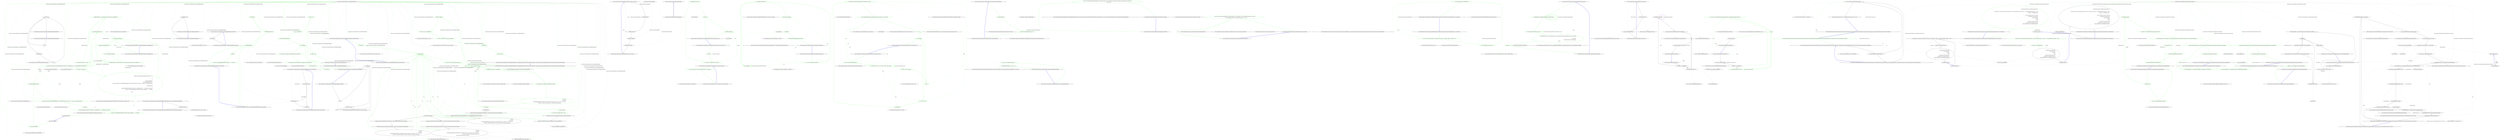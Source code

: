 digraph  {
m0_48 [cluster="System.DateTime.Subtract(System.TimeSpan)", file="BaseWebsocketsBrokerage.cs", label="Entry System.DateTime.Subtract(System.TimeSpan)", span="0-0"];
m0_98 [cluster="System.TimeSpan.FromHours(double)", file="BaseWebsocketsBrokerage.cs", label="Entry System.TimeSpan.FromHours(double)", span="0-0"];
m0_93 [cluster="System.Collections.Generic.Dictionary<TKey, TValue>.ContainsKey(TKey)", file="BaseWebsocketsBrokerage.cs", label="Entry System.Collections.Generic.Dictionary<TKey, TValue>.ContainsKey(TKey)", span="0-0"];
m0_96 [cluster="QuantConnect.Interfaces.IApi.MarketToday(QuantConnect.SecurityType)", file="BaseWebsocketsBrokerage.cs", label="Entry QuantConnect.Interfaces.IApi.MarketToday(QuantConnect.SecurityType)", span="80-80"];
m0_53 [cluster="QuantConnect.Lean.Engine.RealTime.RealTimeEvent.RealTimeEvent(System.DateTime, System.Action, bool)", file="BaseWebsocketsBrokerage.cs", label="Entry QuantConnect.Lean.Engine.RealTime.RealTimeEvent.RealTimeEvent(System.DateTime, System.Action, bool)", span="62-62"];
m0_117 [cluster="System.Collections.Generic.List<T>.Clear()", file="BaseWebsocketsBrokerage.cs", label="Entry System.Collections.Generic.List<T>.Clear()", span="0-0"];
m0_7 [cluster="System.Collections.Generic.List<T>.List()", file="BaseWebsocketsBrokerage.cs", label="Entry System.Collections.Generic.List<T>.List()", span="0-0"];
m0_55 [cluster="lambda expression", file="BaseWebsocketsBrokerage.cs", label="Entry lambda expression", span="211-224"];
m0_57 [cluster="lambda expression", color=green, community=0, file="BaseWebsocketsBrokerage.cs", label="19: _algorithm.OnEndOfDay(symbol)", span="216-216"];
m0_58 [cluster="lambda expression", color=green, community=0, file="BaseWebsocketsBrokerage.cs", label="17: Log.Trace(string.Format(''LiveTradingRealTimeHandler: Fired On End of Day Event({0}) for Day({1})'', symbol, _time.ToShortDateString()))", span="217-217"];
m0_60 [cluster="lambda expression", color=green, community=0, file="BaseWebsocketsBrokerage.cs", label="17: Engine.ResultHandler.RuntimeError(''Runtime error in OnEndOfDay event: '' + err.Message, err.StackTrace)", span="221-221"];
m0_61 [cluster="lambda expression", color=green, community=0, file="BaseWebsocketsBrokerage.cs", label="20: Log.Error(''LiveTradingRealTimeHandler.SetupEvents.Trigger OnEndOfDay(): '' + err.Message)", span="222-222"];
m0_56 [cluster="lambda expression", color=green, community=0, file="BaseWebsocketsBrokerage.cs", label="17: _algorithm.OnEndOfDay()", span="215-215"];
m0_59 [cluster="lambda expression", color=green, community=0, file="BaseWebsocketsBrokerage.cs", label="19: Exception", span="219-219"];
m0_62 [cluster="lambda expression", file="BaseWebsocketsBrokerage.cs", label="Exit lambda expression", span="211-224"];
m0_108 [cluster="QuantConnect.Lean.Engine.RealTime.LiveTradingRealTimeHandler.ResetEvents()", file="BaseWebsocketsBrokerage.cs", label="Entry QuantConnect.Lean.Engine.RealTime.LiveTradingRealTimeHandler.ResetEvents()", span="322-322"];
m0_110 [cluster="QuantConnect.Lean.Engine.RealTime.LiveTradingRealTimeHandler.ResetEvents()", file="BaseWebsocketsBrokerage.cs", label="i < _events.Count", span="324-324"];
m0_111 [cluster="QuantConnect.Lean.Engine.RealTime.LiveTradingRealTimeHandler.ResetEvents()", file="BaseWebsocketsBrokerage.cs", label="_events[i].Reset()", span="326-326"];
m0_109 [cluster="QuantConnect.Lean.Engine.RealTime.LiveTradingRealTimeHandler.ResetEvents()", file="BaseWebsocketsBrokerage.cs", label="var i = 0", span="324-324"];
m0_112 [cluster="QuantConnect.Lean.Engine.RealTime.LiveTradingRealTimeHandler.ResetEvents()", file="BaseWebsocketsBrokerage.cs", label="i++", span="324-324"];
m0_113 [cluster="QuantConnect.Lean.Engine.RealTime.LiveTradingRealTimeHandler.ResetEvents()", file="BaseWebsocketsBrokerage.cs", label="Exit QuantConnect.Lean.Engine.RealTime.LiveTradingRealTimeHandler.ResetEvents()", span="322-322"];
m0_36 [cluster="QuantConnect.Logging.Log.Error(string, bool)", file="BaseWebsocketsBrokerage.cs", label="Entry QuantConnect.Logging.Log.Error(string, bool)", span="104-104"];
m0_35 [cluster="QuantConnect.Lean.Engine.RealTime.LiveTradingRealTimeHandler.SetupEndOfDayEvent()", file="BaseWebsocketsBrokerage.cs", label="Entry QuantConnect.Lean.Engine.RealTime.LiveTradingRealTimeHandler.SetupEndOfDayEvent()", span="184-184"];
m0_37 [cluster="QuantConnect.Lean.Engine.RealTime.LiveTradingRealTimeHandler.SetupEndOfDayEvent()", color=green, community=0, file="BaseWebsocketsBrokerage.cs", label="16: _algorithm.Securities.Values", span="187-187"];
m0_43 [cluster="QuantConnect.Lean.Engine.RealTime.LiveTradingRealTimeHandler.SetupEndOfDayEvent()", color=green, community=0, file="BaseWebsocketsBrokerage.cs", label="16: endOfDayEventTime.HasValue", span="206-206"];
m0_46 [cluster="QuantConnect.Lean.Engine.RealTime.LiveTradingRealTimeHandler.SetupEndOfDayEvent()", color=green, community=0, file="BaseWebsocketsBrokerage.cs", label="17: AddEvent(new RealTimeEvent(endOfDayEventTime.Value, () =>\r\n                    {\r\n                        try\r\n                        {\r\n                            _algorithm.OnEndOfDay();\r\n                            _algorithm.OnEndOfDay(symbol);\r\n                            Log.Trace(string.Format(''LiveTradingRealTimeHandler: Fired On End of Day Event({0}) for Day({1})'', symbol, _time.ToShortDateString()));\r\n                        }\r\n                        catch (Exception err)\r\n                        {\r\n                            Engine.ResultHandler.RuntimeError(''Runtime error in OnEndOfDay event: '' + err.Message, err.StackTrace);\r\n                            Log.Error(''LiveTradingRealTimeHandler.SetupEvents.Trigger OnEndOfDay(): '' + err.Message);\r\n                        }\r\n                    }, true))", span="211-224"];
m0_38 [cluster="QuantConnect.Lean.Engine.RealTime.LiveTradingRealTimeHandler.SetupEndOfDayEvent()", color=green, community=0, file="BaseWebsocketsBrokerage.cs", label="16: DateTime? endOfDayEventTime = null", span="189-189"];
m0_39 [cluster="QuantConnect.Lean.Engine.RealTime.LiveTradingRealTimeHandler.SetupEndOfDayEvent()", color=green, community=0, file="BaseWebsocketsBrokerage.cs", label="16: !security.IsDynamicallyLoadedData", span="191-191"];
m0_40 [cluster="QuantConnect.Lean.Engine.RealTime.LiveTradingRealTimeHandler.SetupEndOfDayEvent()", color=green, community=0, file="BaseWebsocketsBrokerage.cs", label="16: _today[security.Type].Status == ''open''", span="194-194"];
m0_41 [cluster="QuantConnect.Lean.Engine.RealTime.LiveTradingRealTimeHandler.SetupEndOfDayEvent()", color=green, community=0, file="BaseWebsocketsBrokerage.cs", label="0: endOfDayEventTime = _today[security.Type].Open.End.Subtract(_endOfDayDelta)", span="196-196"];
m0_42 [cluster="QuantConnect.Lean.Engine.RealTime.LiveTradingRealTimeHandler.SetupEndOfDayEvent()", color=green, community=0, file="BaseWebsocketsBrokerage.cs", label="0: endOfDayEventTime = DateTime.Now.Date + security.Exchange.MarketClose.Subtract(_endOfDayDelta)", span="202-202"];
m0_45 [cluster="QuantConnect.Lean.Engine.RealTime.LiveTradingRealTimeHandler.SetupEndOfDayEvent()", color=green, community=0, file="BaseWebsocketsBrokerage.cs", label="17: var symbol = security.Symbol", span="210-210"];
m0_44 [cluster="QuantConnect.Lean.Engine.RealTime.LiveTradingRealTimeHandler.SetupEndOfDayEvent()", color=green, community=0, file="BaseWebsocketsBrokerage.cs", label="17: Log.Trace(string.Format(''LiveTradingRealTimeHandler.SetupEvents(): Setup EOD Event for {0}'', endOfDayEventTime.Value.ToString(''u'')))", span="208-208"];
m0_47 [cluster="QuantConnect.Lean.Engine.RealTime.LiveTradingRealTimeHandler.SetupEndOfDayEvent()", file="BaseWebsocketsBrokerage.cs", label="Exit QuantConnect.Lean.Engine.RealTime.LiveTradingRealTimeHandler.SetupEndOfDayEvent()", span="184-184"];
m0_95 [cluster="System.Collections.Generic.Dictionary<TKey, TValue>.Add(TKey, TValue)", file="BaseWebsocketsBrokerage.cs", label="Entry System.Collections.Generic.Dictionary<TKey, TValue>.Add(TKey, TValue)", span="0-0"];
m0_122 [cluster="QuantConnect.Lean.Engine.RealTime.LiveTradingRealTimeHandler.Exit()", file="BaseWebsocketsBrokerage.cs", label="Entry QuantConnect.Lean.Engine.RealTime.LiveTradingRealTimeHandler.Exit()", span="358-358"];
m0_123 [cluster="QuantConnect.Lean.Engine.RealTime.LiveTradingRealTimeHandler.Exit()", file="BaseWebsocketsBrokerage.cs", label="_exitTriggered = true", span="360-360"];
m0_124 [cluster="QuantConnect.Lean.Engine.RealTime.LiveTradingRealTimeHandler.Exit()", file="BaseWebsocketsBrokerage.cs", label="Exit QuantConnect.Lean.Engine.RealTime.LiveTradingRealTimeHandler.Exit()", span="358-358"];
m0_23 [cluster="System.Convert.ToInt32(double)", file="BaseWebsocketsBrokerage.cs", label="Entry System.Convert.ToInt32(double)", span="0-0"];
m0_22 [cluster="System.DateTime.RoundUp(System.TimeSpan)", file="BaseWebsocketsBrokerage.cs", label="Entry System.DateTime.RoundUp(System.TimeSpan)", span="300-300"];
m0_50 [cluster="System.DateTime.ToString(string)", file="BaseWebsocketsBrokerage.cs", label="Entry System.DateTime.ToString(string)", span="0-0"];
m0_64 [cluster="QuantConnect.Interfaces.IAlgorithm.OnEndOfDay(string)", file="BaseWebsocketsBrokerage.cs", label="Entry QuantConnect.Interfaces.IAlgorithm.OnEndOfDay(string)", span="256-256"];
m0_20 [cluster="QuantConnect.Lean.Engine.RealTime.LiveTradingRealTimeHandler.SetupEvents(System.DateTime)", file="BaseWebsocketsBrokerage.cs", label="Entry QuantConnect.Lean.Engine.RealTime.LiveTradingRealTimeHandler.SetupEvents(System.DateTime)", span="160-160"];
m0_27 [cluster="QuantConnect.Lean.Engine.RealTime.LiveTradingRealTimeHandler.SetupEvents(System.DateTime)", color=green, community=0, file="BaseWebsocketsBrokerage.cs", label="33: ClearEvents()", span="165-165"];
m0_28 [cluster="QuantConnect.Lean.Engine.RealTime.LiveTradingRealTimeHandler.SetupEvents(System.DateTime)", color=green, community=0, file="BaseWebsocketsBrokerage.cs", label="7: RefreshMarketHoursToday()", span="168-168"];
m0_29 [cluster="QuantConnect.Lean.Engine.RealTime.LiveTradingRealTimeHandler.SetupEvents(System.DateTime)", color=green, community=0, file="BaseWebsocketsBrokerage.cs", label="33: SetupEndOfDayEvent()", span="171-171"];
m0_30 [cluster="QuantConnect.Lean.Engine.RealTime.LiveTradingRealTimeHandler.SetupEvents(System.DateTime)", color=green, community=0, file="BaseWebsocketsBrokerage.cs", label="7: Exception", span="173-173"];
m0_31 [cluster="QuantConnect.Lean.Engine.RealTime.LiveTradingRealTimeHandler.SetupEvents(System.DateTime)", color=green, community=0, file="BaseWebsocketsBrokerage.cs", label="35: Log.Error(''LiveTradingRealTimeHandler.SetupEvents(): '' + err.Message)", span="175-175"];
m0_32 [cluster="QuantConnect.Lean.Engine.RealTime.LiveTradingRealTimeHandler.SetupEvents(System.DateTime)", file="BaseWebsocketsBrokerage.cs", label="Exit QuantConnect.Lean.Engine.RealTime.LiveTradingRealTimeHandler.SetupEvents(System.DateTime)", span="160-160"];
m0_26 [cluster="QuantConnect.Lean.Engine.RealTime.LiveTradingRealTimeHandler.ScanEvents()", file="BaseWebsocketsBrokerage.cs", label="Entry QuantConnect.Lean.Engine.RealTime.LiveTradingRealTimeHandler.ScanEvents()", span="301-301"];
m0_100 [cluster="QuantConnect.Lean.Engine.RealTime.LiveTradingRealTimeHandler.ScanEvents()", file="BaseWebsocketsBrokerage.cs", label="i < _events.Count", span="303-303"];
m0_101 [cluster="QuantConnect.Lean.Engine.RealTime.LiveTradingRealTimeHandler.ScanEvents()", file="BaseWebsocketsBrokerage.cs", label="_events[i].Scan(_time)", span="305-305"];
m0_99 [cluster="QuantConnect.Lean.Engine.RealTime.LiveTradingRealTimeHandler.ScanEvents()", file="BaseWebsocketsBrokerage.cs", label="var i = 0", span="303-303"];
m0_102 [cluster="QuantConnect.Lean.Engine.RealTime.LiveTradingRealTimeHandler.ScanEvents()", file="BaseWebsocketsBrokerage.cs", label="i++", span="303-303"];
m0_103 [cluster="QuantConnect.Lean.Engine.RealTime.LiveTradingRealTimeHandler.ScanEvents()", file="BaseWebsocketsBrokerage.cs", label="Exit QuantConnect.Lean.Engine.RealTime.LiveTradingRealTimeHandler.ScanEvents()", span="301-301"];
m0_54 [cluster="QuantConnect.Lean.Engine.RealTime.LiveTradingRealTimeHandler.AddEvent(QuantConnect.Lean.Engine.RealTime.RealTimeEvent)", file="BaseWebsocketsBrokerage.cs", label="Entry QuantConnect.Lean.Engine.RealTime.LiveTradingRealTimeHandler.AddEvent(QuantConnect.Lean.Engine.RealTime.RealTimeEvent)", span="313-313"];
m0_105 [cluster="QuantConnect.Lean.Engine.RealTime.LiveTradingRealTimeHandler.AddEvent(QuantConnect.Lean.Engine.RealTime.RealTimeEvent)", file="BaseWebsocketsBrokerage.cs", label="_events.Add(newEvent)", span="315-315"];
m0_106 [cluster="QuantConnect.Lean.Engine.RealTime.LiveTradingRealTimeHandler.AddEvent(QuantConnect.Lean.Engine.RealTime.RealTimeEvent)", file="BaseWebsocketsBrokerage.cs", label="Exit QuantConnect.Lean.Engine.RealTime.LiveTradingRealTimeHandler.AddEvent(QuantConnect.Lean.Engine.RealTime.RealTimeEvent)", span="313-313"];
m0_104 [cluster="QuantConnect.Lean.Engine.RealTime.RealTimeEvent.Scan(System.DateTime)", file="BaseWebsocketsBrokerage.cs", label="Entry QuantConnect.Lean.Engine.RealTime.RealTimeEvent.Scan(System.DateTime)", span="77-77"];
m0_49 [cluster="System.TimeSpan.Subtract(System.TimeSpan)", file="BaseWebsocketsBrokerage.cs", label="Entry System.TimeSpan.Subtract(System.TimeSpan)", span="0-0"];
m0_9 [cluster="QuantConnect.Lean.Engine.RealTime.LiveTradingRealTimeHandler.Run()", file="BaseWebsocketsBrokerage.cs", label="Entry QuantConnect.Lean.Engine.RealTime.LiveTradingRealTimeHandler.Run()", span="123-123"];
m0_10 [cluster="QuantConnect.Lean.Engine.RealTime.LiveTradingRealTimeHandler.Run()", color=green, community=0, file="BaseWebsocketsBrokerage.cs", label="32: _isActive = true", span="126-126"];
m0_11 [cluster="QuantConnect.Lean.Engine.RealTime.LiveTradingRealTimeHandler.Run()", color=green, community=0, file="BaseWebsocketsBrokerage.cs", label="25: _time = DateTime.Now", span="127-127"];
m0_12 [cluster="QuantConnect.Lean.Engine.RealTime.LiveTradingRealTimeHandler.Run()", color=green, community=0, file="BaseWebsocketsBrokerage.cs", label="20: SetupEvents(DateTime.Now.Date)", span="130-130"];
m0_13 [cluster="QuantConnect.Lean.Engine.RealTime.LiveTradingRealTimeHandler.Run()", color=green, community=0, file="BaseWebsocketsBrokerage.cs", label="32: !_exitTriggered", span="133-133"];
m0_17 [cluster="QuantConnect.Lean.Engine.RealTime.LiveTradingRealTimeHandler.Run()", color=green, community=0, file="BaseWebsocketsBrokerage.cs", label="20: ScanEvents()", span="143-143"];
m0_14 [cluster="QuantConnect.Lean.Engine.RealTime.LiveTradingRealTimeHandler.Run()", color=green, community=0, file="BaseWebsocketsBrokerage.cs", label="12: var nextSecond = DateTime.Now.RoundUp(TimeSpan.FromSeconds(1))", span="136-136"];
m0_18 [cluster="QuantConnect.Lean.Engine.RealTime.LiveTradingRealTimeHandler.Run()", color=green, community=0, file="BaseWebsocketsBrokerage.cs", label="20: _isActive = false", span="146-146"];
m0_15 [cluster="QuantConnect.Lean.Engine.RealTime.LiveTradingRealTimeHandler.Run()", color=green, community=0, file="BaseWebsocketsBrokerage.cs", label="12: Thread.Sleep(Convert.ToInt32((nextSecond - DateTime.Now).TotalMilliseconds))", span="137-137"];
m0_16 [cluster="QuantConnect.Lean.Engine.RealTime.LiveTradingRealTimeHandler.Run()", color=green, community=0, file="BaseWebsocketsBrokerage.cs", label="12: SetTime(DateTime.Now)", span="140-140"];
m0_19 [cluster="QuantConnect.Lean.Engine.RealTime.LiveTradingRealTimeHandler.Run()", file="BaseWebsocketsBrokerage.cs", label="Exit QuantConnect.Lean.Engine.RealTime.LiveTradingRealTimeHandler.Run()", span="123-123"];
m0_51 [cluster="string.Format(string, object)", file="BaseWebsocketsBrokerage.cs", label="Entry string.Format(string, object)", span="0-0"];
m0_114 [cluster="QuantConnect.Lean.Engine.RealTime.RealTimeEvent.Reset()", file="BaseWebsocketsBrokerage.cs", label="Entry QuantConnect.Lean.Engine.RealTime.RealTimeEvent.Reset()", span="107-107"];
m0_24 [cluster="System.Threading.Thread.Sleep(int)", file="BaseWebsocketsBrokerage.cs", label="Entry System.Threading.Thread.Sleep(int)", span="0-0"];
m0_33 [cluster="QuantConnect.Lean.Engine.RealTime.LiveTradingRealTimeHandler.ClearEvents()", file="BaseWebsocketsBrokerage.cs", label="Entry QuantConnect.Lean.Engine.RealTime.LiveTradingRealTimeHandler.ClearEvents()", span="333-333"];
m0_115 [cluster="QuantConnect.Lean.Engine.RealTime.LiveTradingRealTimeHandler.ClearEvents()", file="BaseWebsocketsBrokerage.cs", label="_events.Clear()", span="335-335"];
m0_116 [cluster="QuantConnect.Lean.Engine.RealTime.LiveTradingRealTimeHandler.ClearEvents()", file="BaseWebsocketsBrokerage.cs", label="Exit QuantConnect.Lean.Engine.RealTime.LiveTradingRealTimeHandler.ClearEvents()", span="333-333"];
m0_94 [cluster="QuantConnect.Packets.MarketToday.MarketToday()", file="BaseWebsocketsBrokerage.cs", label="Entry QuantConnect.Packets.MarketToday.MarketToday()", span="84-84"];
m0_0 [cluster="QuantConnect.Lean.Engine.RealTime.LiveTradingRealTimeHandler.LiveTradingRealTimeHandler(QuantConnect.Interfaces.IAlgorithm, QuantConnect.Lean.Engine.DataFeeds.IDataFeed, QuantConnect.Lean.Engine.Results.IResultHandler)", file="BaseWebsocketsBrokerage.cs", label="Entry QuantConnect.Lean.Engine.RealTime.LiveTradingRealTimeHandler.LiveTradingRealTimeHandler(QuantConnect.Interfaces.IAlgorithm, QuantConnect.Lean.Engine.DataFeeds.IDataFeed, QuantConnect.Lean.Engine.Results.IResultHandler)", span="106-106"];
m0_1 [cluster="QuantConnect.Lean.Engine.RealTime.LiveTradingRealTimeHandler.LiveTradingRealTimeHandler(QuantConnect.Interfaces.IAlgorithm, QuantConnect.Lean.Engine.DataFeeds.IDataFeed, QuantConnect.Lean.Engine.Results.IResultHandler)", color=green, community=0, file="BaseWebsocketsBrokerage.cs", label="4: _algorithm = algorithm", span="109-109"];
m0_2 [cluster="QuantConnect.Lean.Engine.RealTime.LiveTradingRealTimeHandler.LiveTradingRealTimeHandler(QuantConnect.Interfaces.IAlgorithm, QuantConnect.Lean.Engine.DataFeeds.IDataFeed, QuantConnect.Lean.Engine.Results.IResultHandler)", color=green, community=0, file="BaseWebsocketsBrokerage.cs", label="19: _events = new List<RealTimeEvent>()", span="110-110"];
m0_4 [cluster="QuantConnect.Lean.Engine.RealTime.LiveTradingRealTimeHandler.LiveTradingRealTimeHandler(QuantConnect.Interfaces.IAlgorithm, QuantConnect.Lean.Engine.DataFeeds.IDataFeed, QuantConnect.Lean.Engine.Results.IResultHandler)", color=green, community=0, file="BaseWebsocketsBrokerage.cs", label="19: _feed = feed", span="112-112"];
m0_3 [cluster="QuantConnect.Lean.Engine.RealTime.LiveTradingRealTimeHandler.LiveTradingRealTimeHandler(QuantConnect.Interfaces.IAlgorithm, QuantConnect.Lean.Engine.DataFeeds.IDataFeed, QuantConnect.Lean.Engine.Results.IResultHandler)", color=green, community=0, file="BaseWebsocketsBrokerage.cs", label="22: _today = new Dictionary<SecurityType, MarketToday>()", span="111-111"];
m0_5 [cluster="QuantConnect.Lean.Engine.RealTime.LiveTradingRealTimeHandler.LiveTradingRealTimeHandler(QuantConnect.Interfaces.IAlgorithm, QuantConnect.Lean.Engine.DataFeeds.IDataFeed, QuantConnect.Lean.Engine.Results.IResultHandler)", color=green, community=0, file="BaseWebsocketsBrokerage.cs", label="22: _results = results", span="113-113"];
m0_6 [cluster="QuantConnect.Lean.Engine.RealTime.LiveTradingRealTimeHandler.LiveTradingRealTimeHandler(QuantConnect.Interfaces.IAlgorithm, QuantConnect.Lean.Engine.DataFeeds.IDataFeed, QuantConnect.Lean.Engine.Results.IResultHandler)", file="BaseWebsocketsBrokerage.cs", label="Exit QuantConnect.Lean.Engine.RealTime.LiveTradingRealTimeHandler.LiveTradingRealTimeHandler(QuantConnect.Interfaces.IAlgorithm, QuantConnect.Lean.Engine.DataFeeds.IDataFeed, QuantConnect.Lean.Engine.Results.IResultHandler)", span="106-106"];
m0_92 [cluster="System.Collections.Generic.Dictionary<TKey, TValue>.Clear()", file="BaseWebsocketsBrokerage.cs", label="Entry System.Collections.Generic.Dictionary<TKey, TValue>.Clear()", span="0-0"];
m0_8 [cluster="System.Collections.Generic.Dictionary<TKey, TValue>.Dictionary()", file="BaseWebsocketsBrokerage.cs", label="Entry System.Collections.Generic.Dictionary<TKey, TValue>.Dictionary()", span="0-0"];
m0_97 [cluster="string.Format(string, object, object, object)", file="BaseWebsocketsBrokerage.cs", label="Entry string.Format(string, object, object, object)", span="0-0"];
m0_107 [cluster="System.Collections.Generic.List<T>.Add(T)", file="BaseWebsocketsBrokerage.cs", label="Entry System.Collections.Generic.List<T>.Add(T)", span="0-0"];
m0_65 [cluster="System.DateTime.ToShortDateString()", file="BaseWebsocketsBrokerage.cs", label="Entry System.DateTime.ToShortDateString()", span="0-0"];
m0_25 [cluster="QuantConnect.Lean.Engine.RealTime.LiveTradingRealTimeHandler.SetTime(System.DateTime)", file="BaseWebsocketsBrokerage.cs", label="Entry QuantConnect.Lean.Engine.RealTime.LiveTradingRealTimeHandler.SetTime(System.DateTime)", span="342-342"];
m0_118 [cluster="QuantConnect.Lean.Engine.RealTime.LiveTradingRealTimeHandler.SetTime(System.DateTime)", file="BaseWebsocketsBrokerage.cs", label="_time.Date != time.Date", span="345-345"];
m0_119 [cluster="QuantConnect.Lean.Engine.RealTime.LiveTradingRealTimeHandler.SetTime(System.DateTime)", file="BaseWebsocketsBrokerage.cs", label="SetupEvents(time)", span="348-348"];
m0_120 [cluster="QuantConnect.Lean.Engine.RealTime.LiveTradingRealTimeHandler.SetTime(System.DateTime)", file="BaseWebsocketsBrokerage.cs", label="_time = time", span="352-352"];
m0_121 [cluster="QuantConnect.Lean.Engine.RealTime.LiveTradingRealTimeHandler.SetTime(System.DateTime)", file="BaseWebsocketsBrokerage.cs", label="Exit QuantConnect.Lean.Engine.RealTime.LiveTradingRealTimeHandler.SetTime(System.DateTime)", span="342-342"];
m0_63 [cluster="QuantConnect.Interfaces.IAlgorithm.OnEndOfDay()", file="BaseWebsocketsBrokerage.cs", label="Entry QuantConnect.Interfaces.IAlgorithm.OnEndOfDay()", span="251-251"];
m0_66 [cluster="string.Format(string, object, object)", file="BaseWebsocketsBrokerage.cs", label="Entry string.Format(string, object, object)", span="0-0"];
m0_52 [cluster="QuantConnect.Logging.Log.Trace(string, bool)", file="BaseWebsocketsBrokerage.cs", label="Entry QuantConnect.Logging.Log.Trace(string, bool)", span="122-122"];
m0_21 [cluster="System.TimeSpan.FromSeconds(double)", file="BaseWebsocketsBrokerage.cs", label="Entry System.TimeSpan.FromSeconds(double)", span="0-0"];
m0_34 [cluster="QuantConnect.Lean.Engine.RealTime.LiveTradingRealTimeHandler.RefreshMarketHoursToday()", file="BaseWebsocketsBrokerage.cs", label="Entry QuantConnect.Lean.Engine.RealTime.LiveTradingRealTimeHandler.RefreshMarketHoursToday()", span="233-233"];
m0_68 [cluster="QuantConnect.Lean.Engine.RealTime.LiveTradingRealTimeHandler.RefreshMarketHoursToday()", color=green, community=0, file="BaseWebsocketsBrokerage.cs", label="18: _today.Clear()", span="235-235"];
m0_69 [cluster="QuantConnect.Lean.Engine.RealTime.LiveTradingRealTimeHandler.RefreshMarketHoursToday()", color=green, community=0, file="BaseWebsocketsBrokerage.cs", label="0: _feed.Subscriptions", span="238-238"];
m0_79 [cluster="QuantConnect.Lean.Engine.RealTime.LiveTradingRealTimeHandler.RefreshMarketHoursToday()", file="BaseWebsocketsBrokerage.cs", label="_algorithm.Securities[sub.Symbol].Exchange.MarketClose = TimeSpan.FromHours(0)", span="263-263"];
m0_83 [cluster="QuantConnect.Lean.Engine.RealTime.LiveTradingRealTimeHandler.RefreshMarketHoursToday()", file="BaseWebsocketsBrokerage.cs", label="Log.Trace(\r\n                                string.Format(\r\n                                    ''LiveTradingRealTimeHandler.SetupEvents(Equity): Extended market hours set: Symbol: {0} Start: {1} End: {2}'',\r\n                                    sub.Symbol, _today[SecurityType.Equity].PreMarket.Start,\r\n                                    _today[SecurityType.Equity].PostMarket.End))", span="269-273"];
m0_86 [cluster="QuantConnect.Lean.Engine.RealTime.LiveTradingRealTimeHandler.RefreshMarketHoursToday()", file="BaseWebsocketsBrokerage.cs", label="Log.Trace(\r\n                                string.Format(\r\n                                    ''LiveTradingRealTimeHandler.SetupEvents(Equity): Normal market hours set: Symbol: {0} Start: {1} End: {2}'',\r\n                                    sub.Symbol, _today[SecurityType.Equity].Open.Start, _today[SecurityType.Equity].Open.End))", span="279-282"];
m0_90 [cluster="QuantConnect.Lean.Engine.RealTime.LiveTradingRealTimeHandler.RefreshMarketHoursToday()", file="BaseWebsocketsBrokerage.cs", label="Log.Trace(\r\n                            string.Format(\r\n                                ''LiveTradingRealTimeHandler.SetupEvents(Forex): Normal market hours set: Symbol: {0} Start: {1} End: {2}'',\r\n                                sub.Symbol, _today[SecurityType.Forex].Open.Start, _today[SecurityType.Forex].Open.End))", span="289-292"];
m0_70 [cluster="QuantConnect.Lean.Engine.RealTime.LiveTradingRealTimeHandler.RefreshMarketHoursToday()", color=green, community=0, file="BaseWebsocketsBrokerage.cs", label="18: var security = _algorithm.Securities[sub.Symbol]", span="240-240"];
m0_78 [cluster="QuantConnect.Lean.Engine.RealTime.LiveTradingRealTimeHandler.RefreshMarketHoursToday()", file="BaseWebsocketsBrokerage.cs", label="_algorithm.Securities[sub.Symbol].Exchange.MarketOpen = TimeSpan.FromHours(0)", span="262-262"];
m0_80 [cluster="QuantConnect.Lean.Engine.RealTime.LiveTradingRealTimeHandler.RefreshMarketHoursToday()", file="BaseWebsocketsBrokerage.cs", label="sub.ExtendedMarketHours", span="265-265"];
m0_81 [cluster="QuantConnect.Lean.Engine.RealTime.LiveTradingRealTimeHandler.RefreshMarketHoursToday()", file="BaseWebsocketsBrokerage.cs", label="_algorithm.Securities[sub.Symbol].Exchange.MarketOpen = _today[SecurityType.Equity].PreMarket.Start.TimeOfDay", span="267-267"];
m0_82 [cluster="QuantConnect.Lean.Engine.RealTime.LiveTradingRealTimeHandler.RefreshMarketHoursToday()", file="BaseWebsocketsBrokerage.cs", label="_algorithm.Securities[sub.Symbol].Exchange.MarketClose = _today[SecurityType.Equity].PostMarket.End.TimeOfDay", span="268-268"];
m0_84 [cluster="QuantConnect.Lean.Engine.RealTime.LiveTradingRealTimeHandler.RefreshMarketHoursToday()", file="BaseWebsocketsBrokerage.cs", label="_algorithm.Securities[sub.Symbol].Exchange.MarketOpen = _today[SecurityType.Equity].Open.Start.TimeOfDay", span="277-277"];
m0_85 [cluster="QuantConnect.Lean.Engine.RealTime.LiveTradingRealTimeHandler.RefreshMarketHoursToday()", file="BaseWebsocketsBrokerage.cs", label="_algorithm.Securities[sub.Symbol].Exchange.MarketClose = _today[SecurityType.Equity].Open.End.TimeOfDay", span="278-278"];
m0_88 [cluster="QuantConnect.Lean.Engine.RealTime.LiveTradingRealTimeHandler.RefreshMarketHoursToday()", file="BaseWebsocketsBrokerage.cs", label="_algorithm.Securities[sub.Symbol].Exchange.MarketOpen = _today[SecurityType.Forex].Open.Start.TimeOfDay", span="287-287"];
m0_89 [cluster="QuantConnect.Lean.Engine.RealTime.LiveTradingRealTimeHandler.RefreshMarketHoursToday()", file="BaseWebsocketsBrokerage.cs", label="_algorithm.Securities[sub.Symbol].Exchange.MarketClose = _today[SecurityType.Forex].Open.End.TimeOfDay", span="288-288"];
m0_71 [cluster="QuantConnect.Lean.Engine.RealTime.LiveTradingRealTimeHandler.RefreshMarketHoursToday()", color=green, community=0, file="BaseWebsocketsBrokerage.cs", label="18: !_today.ContainsKey(security.Type)", span="243-243"];
m0_72 [cluster="QuantConnect.Lean.Engine.RealTime.LiveTradingRealTimeHandler.RefreshMarketHoursToday()", color=green, community=0, file="BaseWebsocketsBrokerage.cs", label="18: _today.Add(security.Type, new MarketToday())", span="246-246"];
m0_73 [cluster="QuantConnect.Lean.Engine.RealTime.LiveTradingRealTimeHandler.RefreshMarketHoursToday()", color=green, community=0, file="BaseWebsocketsBrokerage.cs", label="26: _today[security.Type] = Engine.Api.MarketToday(security.Type)", span="248-248"];
m0_74 [cluster="QuantConnect.Lean.Engine.RealTime.LiveTradingRealTimeHandler.RefreshMarketHoursToday()", color=green, community=0, file="BaseWebsocketsBrokerage.cs", label="18: Log.Trace(\r\n                        string.Format(\r\n                            ''LiveTradingRealTimeHandler.SetupEvents(): Daily Market Hours Setup for Security Type: {0} Start: {1} Stop: {2}'',\r\n                            security.Type, _today[security.Type].Open.Start, _today[security.Type].Open.End))", span="249-252"];
m0_75 [cluster="QuantConnect.Lean.Engine.RealTime.LiveTradingRealTimeHandler.RefreshMarketHoursToday()", color=green, community=0, file="BaseWebsocketsBrokerage.cs", label="13: security.Type", span="256-256"];
m0_76 [cluster="QuantConnect.Lean.Engine.RealTime.LiveTradingRealTimeHandler.RefreshMarketHoursToday()", color=green, community=0, file="BaseWebsocketsBrokerage.cs", label="5: SecurityType.Equity", span="258-258"];
m0_87 [cluster="QuantConnect.Lean.Engine.RealTime.LiveTradingRealTimeHandler.RefreshMarketHoursToday()", file="BaseWebsocketsBrokerage.cs", label="SecurityType.Forex", span="286-286"];
m0_77 [cluster="QuantConnect.Lean.Engine.RealTime.LiveTradingRealTimeHandler.RefreshMarketHoursToday()", color=green, community=0, file="BaseWebsocketsBrokerage.cs", label="13: _today[SecurityType.Equity].Status != ''open''", span="260-260"];
m0_91 [cluster="QuantConnect.Lean.Engine.RealTime.LiveTradingRealTimeHandler.RefreshMarketHoursToday()", file="BaseWebsocketsBrokerage.cs", label="Exit QuantConnect.Lean.Engine.RealTime.LiveTradingRealTimeHandler.RefreshMarketHoursToday()", span="233-233"];
m0_67 [cluster="QuantConnect.Lean.Engine.Results.IResultHandler.RuntimeError(string, string)", file="BaseWebsocketsBrokerage.cs", label="Entry QuantConnect.Lean.Engine.Results.IResultHandler.RuntimeError(string, string)", span="121-121"];
m0_125 [file="BaseWebsocketsBrokerage.cs", label="QuantConnect.Lean.Engine.RealTime.LiveTradingRealTimeHandler", span=""];
m0_126 [file="BaseWebsocketsBrokerage.cs", label=symbol, span=""];
m1_2 [cluster="QuantConnect.Packets.DebugPacket.DebugPacket(int, string, string, string)", file="DefaultBrokerageModel.cs", label="Entry QuantConnect.Packets.DebugPacket.DebugPacket(int, string, string, string)", span="86-86"];
m1_3 [cluster="QuantConnect.Packets.DebugPacket.DebugPacket(int, string, string, string)", file="DefaultBrokerageModel.cs", label="ProjectId = projectId", span="89-89"];
m1_4 [cluster="QuantConnect.Packets.DebugPacket.DebugPacket(int, string, string, string)", file="DefaultBrokerageModel.cs", label="Message = message", span="90-90"];
m1_5 [cluster="QuantConnect.Packets.DebugPacket.DebugPacket(int, string, string, string)", file="DefaultBrokerageModel.cs", label="CompileId = compileId", span="91-91"];
m1_6 [cluster="QuantConnect.Packets.DebugPacket.DebugPacket(int, string, string, string)", file="DefaultBrokerageModel.cs", label="AlgorithmId = algorithmId", span="92-92"];
m1_7 [cluster="QuantConnect.Packets.DebugPacket.DebugPacket(int, string, string, string)", file="DefaultBrokerageModel.cs", label="Exit QuantConnect.Packets.DebugPacket.DebugPacket(int, string, string, string)", span="86-86"];
m1_0 [cluster="QuantConnect.Packets.DebugPacket.DebugPacket()", file="DefaultBrokerageModel.cs", label="Entry QuantConnect.Packets.DebugPacket.DebugPacket()", span="79-79"];
m1_1 [cluster="QuantConnect.Packets.DebugPacket.DebugPacket()", file="DefaultBrokerageModel.cs", label="Exit QuantConnect.Packets.DebugPacket.DebugPacket()", span="79-79"];
m1_8 [file="DefaultBrokerageModel.cs", label="QuantConnect.Packets.DebugPacket", span=""];
m2_8 [cluster="Unk.IsFrozen", file="GDAXBrokerage.cs", label="Entry Unk.IsFrozen", span=""];
m2_7 [cluster="QuantConnect.VisualStudioPlugin.VsUtils.GetStatusBar(System.IServiceProvider)", file="GDAXBrokerage.cs", label="Entry QuantConnect.VisualStudioPlugin.VsUtils.GetStatusBar(System.IServiceProvider)", span="42-42"];
m2_10 [cluster="QuantConnect.VisualStudioPlugin.VsUtils.GetStatusBar(System.IServiceProvider)", color=green, community=0, file="GDAXBrokerage.cs", label="30: return serviceProvider.GetService(typeof(SVsStatusbar)) as IVsStatusbar;", span="44-44"];
m2_11 [cluster="QuantConnect.VisualStudioPlugin.VsUtils.GetStatusBar(System.IServiceProvider)", file="GDAXBrokerage.cs", label="Exit QuantConnect.VisualStudioPlugin.VsUtils.GetStatusBar(System.IServiceProvider)", span="42-42"];
m2_9 [cluster="Unk.SetText", file="GDAXBrokerage.cs", label="Entry Unk.SetText", span=""];
m2_0 [cluster="QuantConnect.VisualStudioPlugin.VsUtils.DisplayInStatusBar(System.IServiceProvider, string)", file="GDAXBrokerage.cs", label="Entry QuantConnect.VisualStudioPlugin.VsUtils.DisplayInStatusBar(System.IServiceProvider, string)", span="31-31"];
m2_1 [cluster="QuantConnect.VisualStudioPlugin.VsUtils.DisplayInStatusBar(System.IServiceProvider, string)", color=green, community=0, file="GDAXBrokerage.cs", label="14: int frozen", span="33-33"];
m2_2 [cluster="QuantConnect.VisualStudioPlugin.VsUtils.DisplayInStatusBar(System.IServiceProvider, string)", color=green, community=0, file="GDAXBrokerage.cs", label="14: var statusBar = GetStatusBar(serviceProvider)", span="34-34"];
m2_3 [cluster="QuantConnect.VisualStudioPlugin.VsUtils.DisplayInStatusBar(System.IServiceProvider, string)", color=green, community=0, file="GDAXBrokerage.cs", label="14: statusBar.IsFrozen(out frozen)", span="35-35"];
m2_5 [cluster="QuantConnect.VisualStudioPlugin.VsUtils.DisplayInStatusBar(System.IServiceProvider, string)", color=green, community=0, file="GDAXBrokerage.cs", label="14: statusBar.SetText(msg)", span="38-38"];
m2_4 [cluster="QuantConnect.VisualStudioPlugin.VsUtils.DisplayInStatusBar(System.IServiceProvider, string)", color=green, community=0, file="GDAXBrokerage.cs", label="14: frozen == 0", span="36-36"];
m2_6 [cluster="QuantConnect.VisualStudioPlugin.VsUtils.DisplayInStatusBar(System.IServiceProvider, string)", file="GDAXBrokerage.cs", label="Exit QuantConnect.VisualStudioPlugin.VsUtils.DisplayInStatusBar(System.IServiceProvider, string)", span="31-31"];
m2_12 [cluster="System.IServiceProvider.GetService(System.Type)", file="GDAXBrokerage.cs", label="Entry System.IServiceProvider.GetService(System.Type)", span="0-0"];
m3_30 [cluster="QuantConnect.Tests.Indicators.TestHelper.GetDataStream(int, System.Func<int, decimal>)", file="GDAXBrokerage.Messaging.cs", label="Entry QuantConnect.Tests.Indicators.TestHelper.GetDataStream(int, System.Func<int, decimal>)", span="38-38"];
m3_33 [cluster="QuantConnect.Tests.Indicators.TestHelper.AssertIndicatorIsInDefaultState<T>(QuantConnect.Indicators.IndicatorBase<T>)", file="GDAXBrokerage.Messaging.cs", label="Entry QuantConnect.Tests.Indicators.TestHelper.AssertIndicatorIsInDefaultState<T>(QuantConnect.Indicators.IndicatorBase<T>)", span="200-200"];
m3_15 [cluster="QuantConnect.Indicators.IndicatorDataPoint.IndicatorDataPoint(System.DateTime, decimal)", file="GDAXBrokerage.Messaging.cs", label="Entry QuantConnect.Indicators.IndicatorDataPoint.IndicatorDataPoint(System.DateTime, decimal)", span="30-30"];
m3_14 [cluster="System.Collections.Generic.List<T>.Add(T)", file="GDAXBrokerage.Messaging.cs", label="Entry System.Collections.Generic.List<T>.Add(T)", span="0-0"];
m3_38 [cluster="QuantConnect.Tests.Indicators.TestHelper.TestIndicator(QuantConnect.Indicators.IndicatorBase<QuantConnect.Indicators.IndicatorDataPoint>, string, double)", file="GDAXBrokerage.Messaging.cs", label="Entry QuantConnect.Tests.Indicators.TestHelper.TestIndicator(QuantConnect.Indicators.IndicatorBase<QuantConnect.Indicators.IndicatorDataPoint>, string, double)", span="55-55"];
m3_21 [cluster="Unk.AreEqual", file="GDAXBrokerage.Messaging.cs", label="Entry Unk.AreEqual", span=""];
m3_19 [cluster="System.Collections.Generic.IEnumerable<TSource>.Take<TSource>(int)", file="GDAXBrokerage.Messaging.cs", label="Entry System.Collections.Generic.IEnumerable<TSource>.Take<TSource>(int)", span="0-0"];
m3_17 [cluster="QuantConnect.Indicators.IndicatorBase<T>.Update(T)", file="GDAXBrokerage.Messaging.cs", label="Entry QuantConnect.Indicators.IndicatorBase<T>.Update(T)", span="66-66"];
m3_31 [cluster="Unk.IsTrue", file="GDAXBrokerage.Messaging.cs", label="Entry Unk.IsTrue", span=""];
m3_13 [cluster="System.Collections.Generic.List<T>.List()", file="GDAXBrokerage.Messaging.cs", label="Entry System.Collections.Generic.List<T>.List()", span="0-0"];
m3_32 [cluster="QuantConnect.Indicators.WindowIndicator<T>.Reset()", file="GDAXBrokerage.Messaging.cs", label="Entry QuantConnect.Indicators.WindowIndicator<T>.Reset()", span="69-69"];
m3_18 [cluster="System.Linq.Enumerable.Reverse<TSource>(System.Collections.Generic.IEnumerable<TSource>)", file="GDAXBrokerage.Messaging.cs", label="Entry System.Linq.Enumerable.Reverse<TSource>(System.Collections.Generic.IEnumerable<TSource>)", span="0-0"];
m3_0 [cluster="QuantConnect.Tests.Indicators.SimpleMovingAverageTests.SMAComputesCorrectly()", file="GDAXBrokerage.Messaging.cs", label="Entry QuantConnect.Tests.Indicators.SimpleMovingAverageTests.SMAComputesCorrectly()", span="27-27"];
m3_1 [cluster="QuantConnect.Tests.Indicators.SimpleMovingAverageTests.SMAComputesCorrectly()", color=green, community=0, file="GDAXBrokerage.Messaging.cs", label="34: var sma = new SimpleMovingAverage(4)", span="29-29"];
m3_2 [cluster="QuantConnect.Tests.Indicators.SimpleMovingAverageTests.SMAComputesCorrectly()", color=green, community=0, file="GDAXBrokerage.Messaging.cs", label="11: var data = new[] {1m, 10m, 100m, 1000m, 10000m, 1234m, 56789m}", span="30-30"];
m3_8 [cluster="QuantConnect.Tests.Indicators.SimpleMovingAverageTests.SMAComputesCorrectly()", color=green, community=0, file="GDAXBrokerage.Messaging.cs", label="21: sma.Update(new IndicatorDataPoint(DateTime.Now.AddSeconds(i), datum))", span="37-37"];
m3_9 [cluster="QuantConnect.Tests.Indicators.SimpleMovingAverageTests.SMAComputesCorrectly()", color=green, community=0, file="GDAXBrokerage.Messaging.cs", label="0: Assert.AreEqual(Enumerable.Reverse(seen).Take(sma.Period).Average(), sma.Current.Value)", span="38-38"];
m3_3 [cluster="QuantConnect.Tests.Indicators.SimpleMovingAverageTests.SMAComputesCorrectly()", color=green, community=0, file="GDAXBrokerage.Messaging.cs", label="30: var seen = new List<decimal>()", span="32-32"];
m3_5 [cluster="QuantConnect.Tests.Indicators.SimpleMovingAverageTests.SMAComputesCorrectly()", color=green, community=0, file="GDAXBrokerage.Messaging.cs", label="26: i < data.Length", span="33-33"];
m3_6 [cluster="QuantConnect.Tests.Indicators.SimpleMovingAverageTests.SMAComputesCorrectly()", color=green, community=0, file="GDAXBrokerage.Messaging.cs", label="34: var datum = data[i]", span="35-35"];
m3_4 [cluster="QuantConnect.Tests.Indicators.SimpleMovingAverageTests.SMAComputesCorrectly()", color=green, community=0, file="GDAXBrokerage.Messaging.cs", label="30: int i = 0", span="33-33"];
m3_7 [cluster="QuantConnect.Tests.Indicators.SimpleMovingAverageTests.SMAComputesCorrectly()", color=green, community=0, file="GDAXBrokerage.Messaging.cs", label="10: seen.Add(datum)", span="36-36"];
m3_10 [cluster="QuantConnect.Tests.Indicators.SimpleMovingAverageTests.SMAComputesCorrectly()", color=green, community=0, file="GDAXBrokerage.Messaging.cs", label="30: i++", span="33-33"];
m3_11 [cluster="QuantConnect.Tests.Indicators.SimpleMovingAverageTests.SMAComputesCorrectly()", file="GDAXBrokerage.Messaging.cs", label="Exit QuantConnect.Tests.Indicators.SimpleMovingAverageTests.SMAComputesCorrectly()", span="27-27"];
m3_34 [cluster="QuantConnect.Tests.Indicators.SimpleMovingAverageTests.CompareAgainstExternalData()", file="GDAXBrokerage.Messaging.cs", label="Entry QuantConnect.Tests.Indicators.SimpleMovingAverageTests.CompareAgainstExternalData()", span="59-59"];
m3_35 [cluster="QuantConnect.Tests.Indicators.SimpleMovingAverageTests.CompareAgainstExternalData()", color=green, community=0, file="GDAXBrokerage.Messaging.cs", label="20: var sma = new SimpleMovingAverage(14)", span="61-61"];
m3_36 [cluster="QuantConnect.Tests.Indicators.SimpleMovingAverageTests.CompareAgainstExternalData()", color=green, community=0, file="GDAXBrokerage.Messaging.cs", label="31: TestHelper.TestIndicator(sma, ''SMA14'', 1e-2)", span="62-62"];
m3_37 [cluster="QuantConnect.Tests.Indicators.SimpleMovingAverageTests.CompareAgainstExternalData()", file="GDAXBrokerage.Messaging.cs", label="Exit QuantConnect.Tests.Indicators.SimpleMovingAverageTests.CompareAgainstExternalData()", span="59-59"];
m3_22 [cluster="QuantConnect.Tests.Indicators.SimpleMovingAverageTests.ResetsProperly()", file="GDAXBrokerage.Messaging.cs", label="Entry QuantConnect.Tests.Indicators.SimpleMovingAverageTests.ResetsProperly()", span="43-43"];
m3_23 [cluster="QuantConnect.Tests.Indicators.SimpleMovingAverageTests.ResetsProperly()", color=green, community=0, file="GDAXBrokerage.Messaging.cs", label="21: var sma = new SimpleMovingAverage(3)", span="45-45"];
m3_24 [cluster="QuantConnect.Tests.Indicators.SimpleMovingAverageTests.ResetsProperly()", color=green, community=0, file="GDAXBrokerage.Messaging.cs", label="13: TestHelper.GetDataStream(4)", span="47-47"];
m3_25 [cluster="QuantConnect.Tests.Indicators.SimpleMovingAverageTests.ResetsProperly()", color=green, community=0, file="GDAXBrokerage.Messaging.cs", label="28: sma.Update(data)", span="49-49"];
m3_26 [cluster="QuantConnect.Tests.Indicators.SimpleMovingAverageTests.ResetsProperly()", color=green, community=0, file="GDAXBrokerage.Messaging.cs", label="28: Assert.IsTrue(sma.IsReady)", span="51-51"];
m3_27 [cluster="QuantConnect.Tests.Indicators.SimpleMovingAverageTests.ResetsProperly()", color=green, community=0, file="GDAXBrokerage.Messaging.cs", label="13: sma.Reset()", span="53-53"];
m3_28 [cluster="QuantConnect.Tests.Indicators.SimpleMovingAverageTests.ResetsProperly()", color=green, community=0, file="GDAXBrokerage.Messaging.cs", label="28: TestHelper.AssertIndicatorIsInDefaultState(sma)", span="55-55"];
m3_29 [cluster="QuantConnect.Tests.Indicators.SimpleMovingAverageTests.ResetsProperly()", file="GDAXBrokerage.Messaging.cs", label="Exit QuantConnect.Tests.Indicators.SimpleMovingAverageTests.ResetsProperly()", span="43-43"];
m3_12 [cluster="QuantConnect.Indicators.SimpleMovingAverage.SimpleMovingAverage(int)", file="GDAXBrokerage.Messaging.cs", label="Entry QuantConnect.Indicators.SimpleMovingAverage.SimpleMovingAverage(int)", span="38-38"];
m3_16 [cluster="System.DateTime.AddSeconds(double)", file="GDAXBrokerage.Messaging.cs", label="Entry System.DateTime.AddSeconds(double)", span="0-0"];
m3_20 [cluster="System.Collections.Generic.IEnumerable<decimal>.Average()", file="GDAXBrokerage.Messaging.cs", label="Entry System.Collections.Generic.IEnumerable<decimal>.Average()", span="0-0"];
m8_0 [cluster="QuantConnect.Commands.LiquidateCommand.Run(QuantConnect.Interfaces.IAlgorithm)", file="GDAXFill.cs", label="Entry QuantConnect.Commands.LiquidateCommand.Run(QuantConnect.Interfaces.IAlgorithm)", span="29-29"];
m8_1 [cluster="QuantConnect.Commands.LiquidateCommand.Run(QuantConnect.Interfaces.IAlgorithm)", color=green, community=0, file="GDAXFill.cs", label="20: algorithm.Liquidate()", span="31-31"];
m8_2 [cluster="QuantConnect.Commands.LiquidateCommand.Run(QuantConnect.Interfaces.IAlgorithm)", color=green, community=0, file="GDAXFill.cs", label="31: return new CommandResultPacket(this, true);", span="32-32"];
m8_3 [cluster="QuantConnect.Commands.LiquidateCommand.Run(QuantConnect.Interfaces.IAlgorithm)", file="GDAXFill.cs", label="Exit QuantConnect.Commands.LiquidateCommand.Run(QuantConnect.Interfaces.IAlgorithm)", span="29-29"];
m8_4 [cluster="QuantConnect.Interfaces.IAlgorithm.Liquidate(QuantConnect.Symbol, string)", file="GDAXFill.cs", label="Entry QuantConnect.Interfaces.IAlgorithm.Liquidate(QuantConnect.Symbol, string)", span="515-515"];
m8_5 [cluster="QuantConnect.Packets.CommandResultPacket.CommandResultPacket(QuantConnect.Commands.ICommand, bool)", file="GDAXFill.cs", label="Entry QuantConnect.Packets.CommandResultPacket.CommandResultPacket(QuantConnect.Commands.ICommand, bool)", span="38-38"];
m8_6 [file="GDAXFill.cs", label="QuantConnect.Commands.LiquidateCommand", span=""];
m9_10 [cluster="QuantConnect.Data.SubscriptionDataConfig.SubscriptionDataConfig(System.Type, QuantConnect.Symbol, QuantConnect.Resolution, DateTimeZone, DateTimeZone, bool, bool, bool, bool, QuantConnect.TickType?, bool, QuantConnect.DataNormalizationMode)", file="GDAXTestHelpers.cs", label="Entry QuantConnect.Data.SubscriptionDataConfig.SubscriptionDataConfig(System.Type, QuantConnect.Symbol, QuantConnect.Resolution, DateTimeZone, DateTimeZone, bool, bool, bool, bool, QuantConnect.TickType?, bool, QuantConnect.DataNormalizationMode)", span="161-161"];
m9_5 [cluster="QuantConnect.Tests.Brokerages.GDAX.GDAXTestsHelpers.CreateConfig()", file="GDAXTestHelpers.cs", label="Entry QuantConnect.Tests.Brokerages.GDAX.GDAXTestsHelpers.CreateConfig()", span="24-24"];
m9_8 [cluster="QuantConnect.Tests.Brokerages.GDAX.GDAXTestsHelpers.CreateConfig()", color=green, community=0, file="GDAXTestHelpers.cs", label="7: return new SubscriptionDataConfig(typeof(TradeBar), Symbol.Create(''BTCUSD'', SecurityType.Forex, Market.GDAX), Resolution.Minute, TimeZones.Utc, TimeZones.Utc, \r\n                false, true, false);", span="26-27"];
m9_9 [cluster="QuantConnect.Tests.Brokerages.GDAX.GDAXTestsHelpers.CreateConfig()", file="GDAXTestHelpers.cs", label="Exit QuantConnect.Tests.Brokerages.GDAX.GDAXTestsHelpers.CreateConfig()", span="24-24"];
m9_20 [cluster="QuantConnect.Brokerages.GDAX.GDAXFill.GDAXFill(QuantConnect.Orders.Order)", file="GDAXTestHelpers.cs", label="Entry QuantConnect.Brokerages.GDAX.GDAXFill.GDAXFill(QuantConnect.Orders.Order)", span="49-49"];
m9_21 [cluster="QuantConnect.Tests.Brokerages.GDAX.GDAXTestsHelpers.GetArgs(string)", file="GDAXTestHelpers.cs", label="Entry QuantConnect.Tests.Brokerages.GDAX.GDAXTestsHelpers.GetArgs(string)", span="38-38"];
m9_22 [cluster="QuantConnect.Tests.Brokerages.GDAX.GDAXTestsHelpers.GetArgs(string)", color=green, community=0, file="GDAXTestHelpers.cs", label="6: BindingFlags flags = BindingFlags.NonPublic | BindingFlags.Instance", span="40-40"];
m9_23 [cluster="QuantConnect.Tests.Brokerages.GDAX.GDAXTestsHelpers.GetArgs(string)", color=green, community=0, file="GDAXTestHelpers.cs", label="6: System.Globalization.CultureInfo culture = null", span="41-41"];
m9_24 [cluster="QuantConnect.Tests.Brokerages.GDAX.GDAXTestsHelpers.GetArgs(string)", color=green, community=0, file="GDAXTestHelpers.cs", label="6: MessageEventArgs args = (MessageEventArgs)Activator.CreateInstance(typeof(MessageEventArgs), flags, null, new object[]\r\n            {\r\n                Opcode.Text,\r\n                System.Text.Encoding.UTF8.GetBytes(json)\r\n            }, culture)", span="42-46"];
m9_25 [cluster="QuantConnect.Tests.Brokerages.GDAX.GDAXTestsHelpers.GetArgs(string)", color=green, community=0, file="GDAXTestHelpers.cs", label="8: return args;", span="48-48"];
m9_26 [cluster="QuantConnect.Tests.Brokerages.GDAX.GDAXTestsHelpers.GetArgs(string)", file="GDAXTestHelpers.cs", label="Exit QuantConnect.Tests.Brokerages.GDAX.GDAXTestsHelpers.GetArgs(string)", span="38-38"];
m9_27 [cluster="System.Text.Encoding.GetBytes(string)", file="GDAXTestHelpers.cs", label="Entry System.Text.Encoding.GetBytes(string)", span="0-0"];
m9_4 [cluster="QuantConnect.Securities.SecurityExchangeHours.AlwaysOpen(DateTimeZone)", file="GDAXTestHelpers.cs", label="Entry QuantConnect.Securities.SecurityExchangeHours.AlwaysOpen(DateTimeZone)", span="82-82"];
m9_28 [cluster="System.Activator.CreateInstance(System.Type, System.Reflection.BindingFlags, System.Reflection.Binder, object[], System.Globalization.CultureInfo)", file="GDAXTestHelpers.cs", label="Entry System.Activator.CreateInstance(System.Type, System.Reflection.BindingFlags, System.Reflection.Binder, object[], System.Globalization.CultureInfo)", span="0-0"];
m9_7 [cluster="QuantConnect.Securities.SymbolProperties.SymbolProperties(string, string, decimal, decimal, decimal)", file="GDAXTestHelpers.cs", label="Entry QuantConnect.Securities.SymbolProperties.SymbolProperties(string, string, decimal, decimal, decimal)", span="70-70"];
m9_12 [cluster="QuantConnect.Tests.Brokerages.GDAX.GDAXTestsHelpers.AddOrder(QuantConnect.Brokerages.GDAX.GDAXBrokerage, int, string, decimal)", file="GDAXTestHelpers.cs", label="Entry QuantConnect.Tests.Brokerages.GDAX.GDAXTestsHelpers.AddOrder(QuantConnect.Brokerages.GDAX.GDAXBrokerage, int, string, decimal)", span="30-30"];
m9_13 [cluster="QuantConnect.Tests.Brokerages.GDAX.GDAXTestsHelpers.AddOrder(QuantConnect.Brokerages.GDAX.GDAXBrokerage, int, string, decimal)", color=green, community=0, file="GDAXTestHelpers.cs", label="34: var order = new Orders.MarketOrder { BrokerId = new List<string> { brokerId }, Quantity = quantity, Id = id }", span="32-32"];
m9_14 [cluster="QuantConnect.Tests.Brokerages.GDAX.GDAXTestsHelpers.AddOrder(QuantConnect.Brokerages.GDAX.GDAXBrokerage, int, string, decimal)", color=green, community=0, file="GDAXTestHelpers.cs", label="34: unit.CachedOrderIDs.TryAdd(1, order)", span="33-33"];
m9_15 [cluster="QuantConnect.Tests.Brokerages.GDAX.GDAXTestsHelpers.AddOrder(QuantConnect.Brokerages.GDAX.GDAXBrokerage, int, string, decimal)", color=green, community=0, file="GDAXTestHelpers.cs", label="10: unit.FillSplit.TryAdd(id, new GDAXFill(order))", span="34-34"];
m9_16 [cluster="QuantConnect.Tests.Brokerages.GDAX.GDAXTestsHelpers.AddOrder(QuantConnect.Brokerages.GDAX.GDAXBrokerage, int, string, decimal)", file="GDAXTestHelpers.cs", label="Exit QuantConnect.Tests.Brokerages.GDAX.GDAXTestsHelpers.AddOrder(QuantConnect.Brokerages.GDAX.GDAXBrokerage, int, string, decimal)", span="30-30"];
m9_6 [cluster="QuantConnect.Securities.Cash.Cash(string, decimal, decimal)", file="GDAXTestHelpers.cs", label="Entry QuantConnect.Securities.Cash.Cash(string, decimal, decimal)", span="68-68"];
m9_0 [cluster="QuantConnect.Tests.Brokerages.GDAX.GDAXTestsHelpers.GetSecurity(decimal)", file="GDAXTestHelpers.cs", label="Entry QuantConnect.Tests.Brokerages.GDAX.GDAXTestsHelpers.GetSecurity(decimal)", span="18-18"];
m9_1 [cluster="QuantConnect.Tests.Brokerages.GDAX.GDAXTestsHelpers.GetSecurity(decimal)", color=green, community=0, file="GDAXTestHelpers.cs", label="7: return new Security(SecurityExchangeHours.AlwaysOpen(TimeZones.Utc), CreateConfig(), new Cash(CashBook.AccountCurrency, 1000, price), \r\n                new SymbolProperties(''BTCUSD'', CashBook.AccountCurrency, 1, 1, 0.01m));", span="20-21"];
m9_2 [cluster="QuantConnect.Tests.Brokerages.GDAX.GDAXTestsHelpers.GetSecurity(decimal)", file="GDAXTestHelpers.cs", label="Exit QuantConnect.Tests.Brokerages.GDAX.GDAXTestsHelpers.GetSecurity(decimal)", span="18-18"];
m9_3 [cluster="QuantConnect.Securities.Security.Security(QuantConnect.Securities.SecurityExchangeHours, QuantConnect.Data.SubscriptionDataConfig, QuantConnect.Securities.Cash, QuantConnect.Securities.SymbolProperties)", file="GDAXTestHelpers.cs", label="Entry QuantConnect.Securities.Security.Security(QuantConnect.Securities.SecurityExchangeHours, QuantConnect.Data.SubscriptionDataConfig, QuantConnect.Securities.Cash, QuantConnect.Securities.SymbolProperties)", span="315-315"];
m9_18 [cluster="System.Collections.Generic.List<T>.List()", file="GDAXTestHelpers.cs", label="Entry System.Collections.Generic.List<T>.List()", span="0-0"];
m9_19 [cluster="System.Collections.Concurrent.ConcurrentDictionary<TKey, TValue>.TryAdd(TKey, TValue)", file="GDAXTestHelpers.cs", label="Entry System.Collections.Concurrent.ConcurrentDictionary<TKey, TValue>.TryAdd(TKey, TValue)", span="0-0"];
m9_11 [cluster="QuantConnect.Symbol.Create(string, QuantConnect.SecurityType, string, string)", file="GDAXTestHelpers.cs", label="Entry QuantConnect.Symbol.Create(string, QuantConnect.SecurityType, string, string)", span="45-45"];
m9_17 [cluster="QuantConnect.Orders.MarketOrder.MarketOrder()", file="GDAXTestHelpers.cs", label="Entry QuantConnect.Orders.MarketOrder.MarketOrder()", span="28-28"];
m11_392 [cluster="QuantConnect.Extensions.GetMD5Hash(System.IO.Stream)", file="Market.cs", label="Entry QuantConnect.Extensions.GetMD5Hash(System.IO.Stream)", span="797-797"];
m11_393 [cluster="QuantConnect.Extensions.GetMD5Hash(System.IO.Stream)", file="Market.cs", label="var md5 = MD5.Create()", span="799-799"];
m11_394 [cluster="QuantConnect.Extensions.GetMD5Hash(System.IO.Stream)", file="Market.cs", label="return md5.ComputeHash(stream);", span="801-801"];
m11_395 [cluster="QuantConnect.Extensions.GetMD5Hash(System.IO.Stream)", file="Market.cs", label="Exit QuantConnect.Extensions.GetMD5Hash(System.IO.Stream)", span="797-797"];
m11_51 [cluster="System.Text.Encoding.GetByteCount(string)", file="Market.cs", label="Entry System.Text.Encoding.GetByteCount(string)", span="0-0"];
m11_37 [cluster="System.Text.Encoding.GetBytes(string)", file="Market.cs", label="Entry System.Text.Encoding.GetBytes(string)", span="0-0"];
m11_8 [cluster="System.Collections.Generic.List<T>.Insert(int, T)", file="Market.cs", label="Entry System.Collections.Generic.List<T>.Insert(int, T)", span="0-0"];
m11_0 [cluster="QuantConnect.Algorithm.Framework.Portfolio.NullPortfolioConstructionModel.OnSecuritiesChanged(QuantConnect.Algorithm.Framework.QCAlgorithmFramework, QuantConnect.Data.UniverseSelection.SecurityChanges)", file="Market.cs", label="Entry QuantConnect.Algorithm.Framework.Portfolio.NullPortfolioConstructionModel.OnSecuritiesChanged(QuantConnect.Algorithm.Framework.QCAlgorithmFramework, QuantConnect.Data.UniverseSelection.SecurityChanges)", span="27-27"];
m11_1 [cluster="QuantConnect.Algorithm.Framework.Portfolio.NullPortfolioConstructionModel.OnSecuritiesChanged(QuantConnect.Algorithm.Framework.QCAlgorithmFramework, QuantConnect.Data.UniverseSelection.SecurityChanges)", color=green, community=0, file="Market.cs", label="9: Exit QuantConnect.Algorithm.Framework.Portfolio.NullPortfolioConstructionModel.OnSecuritiesChanged(QuantConnect.Algorithm.Framework.QCAlgorithmFramework, QuantConnect.Data.UniverseSelection.SecurityChanges)", span="27-27"];
m11_2 [cluster="QuantConnect.Algorithm.Framework.Portfolio.NullPortfolioConstructionModel.CreateTargets(QuantConnect.Algorithm.Framework.QCAlgorithmFramework, System.Collections.Generic.List<QuantConnect.Algorithm.Framework.Alphas.Alpha>)", file="Market.cs", label="Entry QuantConnect.Algorithm.Framework.Portfolio.NullPortfolioConstructionModel.CreateTargets(QuantConnect.Algorithm.Framework.QCAlgorithmFramework, System.Collections.Generic.List<QuantConnect.Algorithm.Framework.Alphas.Alpha>)", span="31-31"];
m11_5 [cluster="System.Linq.Enumerable.Empty<TResult>()", file="Market.cs", label="Entry System.Linq.Enumerable.Empty<TResult>()", span="0-0"];
m11_3 [cluster="QuantConnect.Algorithm.Framework.Portfolio.NullPortfolioConstructionModel.CreateTargets(QuantConnect.Algorithm.Framework.QCAlgorithmFramework, System.Collections.Generic.List<QuantConnect.Algorithm.Framework.Alphas.Alpha>)", file="Market.cs", label="return Enumerable.Empty<IPortfolioTarget>();", span="33-33"];
m11_4 [cluster="QuantConnect.Algorithm.Framework.Portfolio.NullPortfolioConstructionModel.CreateTargets(QuantConnect.Algorithm.Framework.QCAlgorithmFramework, System.Collections.Generic.List<QuantConnect.Algorithm.Framework.Alphas.Alpha>)", file="Market.cs", label="Exit QuantConnect.Algorithm.Framework.Portfolio.NullPortfolioConstructionModel.CreateTargets(QuantConnect.Algorithm.Framework.QCAlgorithmFramework, System.Collections.Generic.List<QuantConnect.Algorithm.Framework.Alphas.Alpha>)", span="31-31"];
m11_6 [cluster="QuantConnect.Extensions.Move<T>(System.Collections.Generic.List<T>, int, int)", file="Market.cs", label="Exit QuantConnect.Extensions.Move<T>(System.Collections.Generic.List<T>, int, int)", span="44-44"];
m11_42 [cluster="QuantConnect.Extensions.ToSHA256(string)", file="Market.cs", label="Entry QuantConnect.Extensions.ToSHA256(string)", span="112-112"];
m11_45 [cluster="QuantConnect.Extensions.ToSHA256(string)", color=green, community=0, file="Market.cs", label="21: var crypto = crypt.ComputeHash(Encoding.UTF8.GetBytes(data), 0, Encoding.UTF8.GetByteCount(data))", span="116-116"];
m11_43 [cluster="QuantConnect.Extensions.ToSHA256(string)", file="Market.cs", label="var crypt = new SHA256Managed()", span="114-114"];
m11_44 [cluster="QuantConnect.Extensions.ToSHA256(string)", file="Market.cs", label="var hash = new StringBuilder()", span="115-115"];
m11_46 [cluster="QuantConnect.Extensions.ToSHA256(string)", color=green, community=0, file="Market.cs", label="10: crypto", span="117-117"];
m11_47 [cluster="QuantConnect.Extensions.ToSHA256(string)", color=green, community=0, file="Market.cs", label="34: hash.Append(theByte.ToString(''x2''))", span="119-119"];
m11_48 [cluster="QuantConnect.Extensions.ToSHA256(string)", file="Market.cs", label="return hash.ToString();", span="121-121"];
m11_49 [cluster="QuantConnect.Extensions.ToSHA256(string)", file="Market.cs", label="Exit QuantConnect.Extensions.ToSHA256(string)", span="112-112"];
m11_52 [cluster="System.Security.Cryptography.HashAlgorithm.ComputeHash(byte[], int, int)", file="Market.cs", label="Entry System.Security.Cryptography.HashAlgorithm.ComputeHash(byte[], int, int)", span="0-0"];
m11_27 [cluster="QuantConnect.Extensions.ToMD5(string)", file="Market.cs", label="Entry QuantConnect.Extensions.ToMD5(string)", span="96-96"];
m11_30 [cluster="QuantConnect.Extensions.ToMD5(string)", file="Market.cs", label="var data = md5Hash.ComputeHash(Encoding.UTF8.GetBytes(str))", span="101-101"];
m11_32 [cluster="QuantConnect.Extensions.ToMD5(string)", file="Market.cs", label="builder.Append(t.ToString(''x2''))", span="102-102"];
m11_28 [cluster="QuantConnect.Extensions.ToMD5(string)", file="Market.cs", label="var builder = new StringBuilder()", span="98-98"];
m11_29 [cluster="QuantConnect.Extensions.ToMD5(string)", file="Market.cs", label="var md5Hash = MD5.Create()", span="99-99"];
m11_31 [cluster="QuantConnect.Extensions.ToMD5(string)", file="Market.cs", label=data, span="102-102"];
m11_33 [cluster="QuantConnect.Extensions.ToMD5(string)", file="Market.cs", label="return builder.ToString();", span="104-104"];
m11_34 [cluster="QuantConnect.Extensions.ToMD5(string)", file="Market.cs", label="Exit QuantConnect.Extensions.ToMD5(string)", span="96-96"];
m11_40 [cluster="System.Text.StringBuilder.Append(string)", file="Market.cs", label="Entry System.Text.StringBuilder.Append(string)", span="0-0"];
m11_50 [cluster="System.Security.Cryptography.SHA256Managed.SHA256Managed()", file="Market.cs", label="Entry System.Security.Cryptography.SHA256Managed.SHA256Managed()", span="0-0"];
m11_41 [cluster="System.Text.StringBuilder.ToString()", file="Market.cs", label="Entry System.Text.StringBuilder.ToString()", span="0-0"];
m11_39 [cluster="byte.ToString(string)", file="Market.cs", label="Entry byte.ToString(string)", span="0-0"];
m11_38 [cluster="System.Security.Cryptography.HashAlgorithm.ComputeHash(byte[])", file="Market.cs", label="Entry System.Security.Cryptography.HashAlgorithm.ComputeHash(byte[])", span="0-0"];
m11_36 [cluster="System.Security.Cryptography.MD5.Create()", file="Market.cs", label="Entry System.Security.Cryptography.MD5.Create()", span="0-0"];
m11_396 [cluster="System.Security.Cryptography.HashAlgorithm.ComputeHash(System.IO.Stream)", file="Market.cs", label="Entry System.Security.Cryptography.HashAlgorithm.ComputeHash(System.IO.Stream)", span="0-0"];
m11_35 [cluster="System.Text.StringBuilder.StringBuilder()", file="Market.cs", label="Entry System.Text.StringBuilder.StringBuilder()", span="0-0"];
m11_7 [cluster="System.Collections.Generic.List<T>.RemoveAt(int)", file="Market.cs", label="Entry System.Collections.Generic.List<T>.RemoveAt(int)", span="0-0"];
m13_32 [cluster="Unk.ExecuteOnProject", file="WebSocketWrapper.cs", label="Entry Unk.ExecuteOnProject", span=""];
m13_39 [cluster="string.Format(System.IFormatProvider, string, object, object)", file="WebSocketWrapper.cs", label="Entry string.Format(System.IFormatProvider, string, object, object)", span="0-0"];
m13_18 [cluster="System.ComponentModel.Design.CommandID.CommandID(System.Guid, int)", file="WebSocketWrapper.cs", label="Entry System.ComponentModel.Design.CommandID.CommandID(System.Guid, int)", span="0-0"];
m13_91 [cluster="System.Collections.Generic.List<T>.List()", file="WebSocketWrapper.cs", label="Entry System.Collections.Generic.List<T>.List()", span="0-0"];
m13_38 [cluster="string.Join(string, System.Collections.Generic.IEnumerable<string>)", file="WebSocketWrapper.cs", label="Entry string.Join(string, System.Collections.Generic.IEnumerable<string>)", span="0-0"];
m13_29 [cluster="QuantConnect.VisualStudioPlugin.SolutionExplorerMenuCommand.SendForBacktestingCallback(object, System.EventArgs)", file="WebSocketWrapper.cs", label="Entry QuantConnect.VisualStudioPlugin.SolutionExplorerMenuCommand.SendForBacktestingCallback(object, System.EventArgs)", span="117-117"];
m13_30 [cluster="QuantConnect.VisualStudioPlugin.SolutionExplorerMenuCommand.SendForBacktestingCallback(object, System.EventArgs)", color=green, community=0, file="WebSocketWrapper.cs", label="2: ExecuteOnProject(sender, (selectedProjectName, files) =>\r\n            {\r\n                string message = string.Format(CultureInfo.CurrentCulture, ''Send for backtesting to project {0}, files: {1}'', selectedProjectName, string.Join('' '', files));\r\n                string title = ''SendToBacktesting'';\r\n\r\n                // Show a message box to prove we were here\r\n                VsShellUtilities.ShowMessageBox(\r\n                    this.ServiceProvider,\r\n                    message,\r\n                    title,\r\n                    OLEMSGICON.OLEMSGICON_INFO,\r\n                    OLEMSGBUTTON.OLEMSGBUTTON_OK,\r\n                    OLEMSGDEFBUTTON.OLEMSGDEFBUTTON_FIRST);\r\n            })", span="119-132"];
m13_31 [cluster="QuantConnect.VisualStudioPlugin.SolutionExplorerMenuCommand.SendForBacktestingCallback(object, System.EventArgs)", file="WebSocketWrapper.cs", label="Exit QuantConnect.VisualStudioPlugin.SolutionExplorerMenuCommand.SendForBacktestingCallback(object, System.EventArgs)", span="117-117"];
m13_74 [cluster="Unk.ShowModal", file="WebSocketWrapper.cs", label="Entry Unk.ShowModal", span=""];
m13_77 [cluster="QuantConnect.VisualStudioPlugin.ProjectFinder.AssociateProjectWith(string, System.Collections.Generic.List<string>)", file="WebSocketWrapper.cs", label="Entry QuantConnect.VisualStudioPlugin.ProjectFinder.AssociateProjectWith(string, System.Collections.Generic.List<string>)", span="99-99"];
m13_79 [cluster="lambda expression", file="WebSocketWrapper.cs", label="Entry lambda expression", span="159-159"];
m13_33 [cluster="lambda expression", file="WebSocketWrapper.cs", label="Entry lambda expression", span="119-132"];
m13_34 [cluster="lambda expression", color=green, community=0, file="WebSocketWrapper.cs", label="2: string message = string.Format(CultureInfo.CurrentCulture, ''Send for backtesting to project {0}, files: {1}'', selectedProjectName, string.Join('' '', files))", span="121-121"];
m13_35 [cluster="lambda expression", color=green, community=0, file="WebSocketWrapper.cs", label="26: string title = ''SendToBacktesting''", span="122-122"];
m13_36 [cluster="lambda expression", file="WebSocketWrapper.cs", label="VsShellUtilities.ShowMessageBox(\r\n                    this.ServiceProvider,\r\n                    message,\r\n                    title,\r\n                    OLEMSGICON.OLEMSGICON_INFO,\r\n                    OLEMSGBUTTON.OLEMSGBUTTON_OK,\r\n                    OLEMSGDEFBUTTON.OLEMSGDEFBUTTON_FIRST)", span="125-131"];
m13_47 [cluster="lambda expression", file="WebSocketWrapper.cs", label="VsShellUtilities.ShowMessageBox(\r\n                    this.ServiceProvider,\r\n                    message,\r\n                    title,\r\n                    OLEMSGICON.OLEMSGICON_INFO,\r\n                    OLEMSGBUTTON.OLEMSGBUTTON_OK,\r\n                    OLEMSGDEFBUTTON.OLEMSGDEFBUTTON_FIRST)", span="143-149"];
m13_37 [cluster="lambda expression", file="WebSocketWrapper.cs", label="Exit lambda expression", span="119-132"];
m13_45 [cluster="lambda expression", file="WebSocketWrapper.cs", label="string message = string.Format(CultureInfo.CurrentCulture, ''Save to project {0}, files {1}'', selectedProjectName, string.Join('' '', files))", span="139-139"];
m13_44 [cluster="lambda expression", file="WebSocketWrapper.cs", label="Entry lambda expression", span="137-150"];
m13_46 [cluster="lambda expression", file="WebSocketWrapper.cs", label="string title = ''SaveToQuantConnect''", span="140-140"];
m13_48 [cluster="lambda expression", file="WebSocketWrapper.cs", label="Exit lambda expression", span="137-150"];
m13_80 [cluster="lambda expression", file="WebSocketWrapper.cs", label="p.Name", span="159-159"];
m13_81 [cluster="lambda expression", file="WebSocketWrapper.cs", label="Exit lambda expression", span="159-159"];
m13_73 [cluster="ProjectNameDialog.cstr", file="WebSocketWrapper.cs", label="Entry ProjectNameDialog.cstr", span=""];
m13_76 [cluster="QuantConnect.VisualStudioPlugin.ProjectNameDialog.GetSelectedProjectName()", file="WebSocketWrapper.cs", label="Entry QuantConnect.VisualStudioPlugin.ProjectNameDialog.GetSelectedProjectName()", span="45-45"];
m13_13 [cluster="QuantConnect.VisualStudioPlugin.SolutionExplorerMenuCommand.RegisterSaveToQuantConnect(OleMenuCommandService)", file="WebSocketWrapper.cs", label="Entry QuantConnect.VisualStudioPlugin.SolutionExplorerMenuCommand.RegisterSaveToQuantConnect(OleMenuCommandService)", span="81-81"];
m13_22 [cluster="QuantConnect.VisualStudioPlugin.SolutionExplorerMenuCommand.RegisterSaveToQuantConnect(OleMenuCommandService)", color=green, community=0, file="WebSocketWrapper.cs", label="21: var menuCommandID = new CommandID(CommandSet, SaveToQuantConnectCommandId)", span="83-83"];
m13_23 [cluster="QuantConnect.VisualStudioPlugin.SolutionExplorerMenuCommand.RegisterSaveToQuantConnect(OleMenuCommandService)", color=green, community=0, file="WebSocketWrapper.cs", label="0: OleMenuCommand oleMenuItem = new OleMenuCommand(new EventHandler(SaveToQuantConnectCallback), menuCommandID)", span="84-84"];
m13_24 [cluster="QuantConnect.VisualStudioPlugin.SolutionExplorerMenuCommand.RegisterSaveToQuantConnect(OleMenuCommandService)", color=green, community=0, file="WebSocketWrapper.cs", label="18: commandService.AddCommand(oleMenuItem)", span="85-85"];
m13_25 [cluster="QuantConnect.VisualStudioPlugin.SolutionExplorerMenuCommand.RegisterSaveToQuantConnect(OleMenuCommandService)", file="WebSocketWrapper.cs", label="Exit QuantConnect.VisualStudioPlugin.SolutionExplorerMenuCommand.RegisterSaveToQuantConnect(OleMenuCommandService)", span="81-81"];
m13_67 [cluster="QuantConnect.VisualStudioPlugin.AuthorizationManager.GetApi()", file="WebSocketWrapper.cs", label="Entry QuantConnect.VisualStudioPlugin.AuthorizationManager.GetApi()", span="46-46"];
m13_71 [cluster="QuantConnect.VisualStudioPlugin.SolutionExplorerMenuCommand.GetSelectedFiles(object)", file="WebSocketWrapper.cs", label="Entry QuantConnect.VisualStudioPlugin.SolutionExplorerMenuCommand.GetSelectedFiles(object)", span="178-178"];
m13_84 [cluster="QuantConnect.VisualStudioPlugin.SolutionExplorerMenuCommand.GetSelectedFiles(object)", file="WebSocketWrapper.cs", label="object[] selectedItems = (object[]) dte2.ToolWindows.SolutionExplorer.SelectedItems", span="183-183"];
m13_83 [cluster="QuantConnect.VisualStudioPlugin.SolutionExplorerMenuCommand.GetSelectedFiles(object)", file="WebSocketWrapper.cs", label="List<string> selectedFiles = new List<string>()", span="182-182"];
m13_85 [cluster="QuantConnect.VisualStudioPlugin.SolutionExplorerMenuCommand.GetSelectedFiles(object)", file="WebSocketWrapper.cs", label=selectedItems, span="184-184"];
m13_82 [cluster="QuantConnect.VisualStudioPlugin.SolutionExplorerMenuCommand.GetSelectedFiles(object)", file="WebSocketWrapper.cs", label="var myCommand = sender as OleMenuCommand", span="180-180"];
m13_88 [cluster="QuantConnect.VisualStudioPlugin.SolutionExplorerMenuCommand.GetSelectedFiles(object)", file="WebSocketWrapper.cs", label="selectedFiles.Add(item.Name)", span="189-189"];
m13_89 [cluster="QuantConnect.VisualStudioPlugin.SolutionExplorerMenuCommand.GetSelectedFiles(object)", file="WebSocketWrapper.cs", label="return selectedFiles;", span="192-192"];
m13_86 [cluster="QuantConnect.VisualStudioPlugin.SolutionExplorerMenuCommand.GetSelectedFiles(object)", file="WebSocketWrapper.cs", label="selectedUIHierarchyItem.Object is EnvDTE.ProjectItem", span="186-186"];
m13_87 [cluster="QuantConnect.VisualStudioPlugin.SolutionExplorerMenuCommand.GetSelectedFiles(object)", file="WebSocketWrapper.cs", label="EnvDTE.ProjectItem item = selectedUIHierarchyItem.Object as EnvDTE.ProjectItem", span="188-188"];
m13_90 [cluster="QuantConnect.VisualStudioPlugin.SolutionExplorerMenuCommand.GetSelectedFiles(object)", file="WebSocketWrapper.cs", label="Exit QuantConnect.VisualStudioPlugin.SolutionExplorerMenuCommand.GetSelectedFiles(object)", span="178-178"];
m13_10 [cluster="System.ArgumentNullException.ArgumentNullException(string)", file="WebSocketWrapper.cs", label="Entry System.ArgumentNullException.ArgumentNullException(string)", span="0-0"];
m13_72 [cluster="QuantConnect.VisualStudioPlugin.ProjectFinder.ProjectNameForFiles(System.Collections.Generic.List<string>)", file="WebSocketWrapper.cs", label="Entry QuantConnect.VisualStudioPlugin.ProjectFinder.ProjectNameForFiles(System.Collections.Generic.List<string>)", span="84-84"];
m13_70 [cluster="Unk.ToList", file="WebSocketWrapper.cs", label="Entry Unk.ToList", span=""];
m13_78 [cluster="System.Action<T1, T2>.Invoke(T1, T2)", file="WebSocketWrapper.cs", label="Entry System.Action<T1, T2>.Invoke(T1, T2)", span="0-0"];
m13_11 [cluster="System.IServiceProvider.GetService(System.Type)", file="WebSocketWrapper.cs", label="Entry System.IServiceProvider.GetService(System.Type)", span="0-0"];
m13_92 [cluster="Unk.Add", file="WebSocketWrapper.cs", label="Entry Unk.Add", span=""];
m13_12 [cluster="QuantConnect.VisualStudioPlugin.SolutionExplorerMenuCommand.RegisterSendForBacktesting(OleMenuCommandService)", file="WebSocketWrapper.cs", label="Entry QuantConnect.VisualStudioPlugin.SolutionExplorerMenuCommand.RegisterSendForBacktesting(OleMenuCommandService)", span="74-74"];
m13_14 [cluster="QuantConnect.VisualStudioPlugin.SolutionExplorerMenuCommand.RegisterSendForBacktesting(OleMenuCommandService)", color=green, community=0, file="WebSocketWrapper.cs", label="19: var menuCommandID = new CommandID(CommandSet, SendForBacktestingCommandId)", span="76-76"];
m13_15 [cluster="QuantConnect.VisualStudioPlugin.SolutionExplorerMenuCommand.RegisterSendForBacktesting(OleMenuCommandService)", color=green, community=0, file="WebSocketWrapper.cs", label="0: OleMenuCommand oleMenuItem = new OleMenuCommand(new EventHandler(SendForBacktestingCallback), menuCommandID)", span="77-77"];
m13_16 [cluster="QuantConnect.VisualStudioPlugin.SolutionExplorerMenuCommand.RegisterSendForBacktesting(OleMenuCommandService)", color=green, community=0, file="WebSocketWrapper.cs", label="26: commandService.AddCommand(oleMenuItem)", span="78-78"];
m13_17 [cluster="QuantConnect.VisualStudioPlugin.SolutionExplorerMenuCommand.RegisterSendForBacktesting(OleMenuCommandService)", file="WebSocketWrapper.cs", label="Exit QuantConnect.VisualStudioPlugin.SolutionExplorerMenuCommand.RegisterSendForBacktesting(OleMenuCommandService)", span="74-74"];
m13_66 [cluster="QuantConnect.VisualStudioPlugin.AuthorizationManager.GetInstance()", file="WebSocketWrapper.cs", label="Entry QuantConnect.VisualStudioPlugin.AuthorizationManager.GetInstance()", span="36-36"];
m13_75 [cluster="QuantConnect.VisualStudioPlugin.ProjectNameDialog.ProjectNameProvided()", file="WebSocketWrapper.cs", label="Entry QuantConnect.VisualStudioPlugin.ProjectNameDialog.ProjectNameProvided()", span="40-40"];
m13_0 [cluster="QuantConnect.VisualStudioPlugin.SolutionExplorerMenuCommand.SolutionExplorerMenuCommand(Package)", file="WebSocketWrapper.cs", label="Entry QuantConnect.VisualStudioPlugin.SolutionExplorerMenuCommand.SolutionExplorerMenuCommand(Package)", span="55-55"];
m13_1 [cluster="QuantConnect.VisualStudioPlugin.SolutionExplorerMenuCommand.SolutionExplorerMenuCommand(Package)", color=green, community=0, file="WebSocketWrapper.cs", label="19: package == null", span="57-57"];
m13_2 [cluster="QuantConnect.VisualStudioPlugin.SolutionExplorerMenuCommand.SolutionExplorerMenuCommand(Package)", color=green, community=0, file="WebSocketWrapper.cs", label="6: throw new ArgumentNullException(''package'');", span="59-59"];
m13_3 [cluster="QuantConnect.VisualStudioPlugin.SolutionExplorerMenuCommand.SolutionExplorerMenuCommand(Package)", color=green, community=0, file="WebSocketWrapper.cs", label="11: this.package = package", span="63-63"];
m13_4 [cluster="QuantConnect.VisualStudioPlugin.SolutionExplorerMenuCommand.SolutionExplorerMenuCommand(Package)", color=green, community=0, file="WebSocketWrapper.cs", label="33: this.dte2 = ServiceProvider.GetService(typeof(SDTE)) as DTE2", span="64-64"];
m13_5 [cluster="QuantConnect.VisualStudioPlugin.SolutionExplorerMenuCommand.SolutionExplorerMenuCommand(Package)", color=green, community=0, file="WebSocketWrapper.cs", label="11: OleMenuCommandService commandService = this.ServiceProvider.GetService(typeof(IMenuCommandService)) as OleMenuCommandService", span="66-66"];
m13_6 [cluster="QuantConnect.VisualStudioPlugin.SolutionExplorerMenuCommand.SolutionExplorerMenuCommand(Package)", color=green, community=0, file="WebSocketWrapper.cs", label="6: commandService != null", span="67-67"];
m13_7 [cluster="QuantConnect.VisualStudioPlugin.SolutionExplorerMenuCommand.SolutionExplorerMenuCommand(Package)", color=green, community=0, file="WebSocketWrapper.cs", label="11: RegisterSendForBacktesting(commandService)", span="69-69"];
m13_8 [cluster="QuantConnect.VisualStudioPlugin.SolutionExplorerMenuCommand.SolutionExplorerMenuCommand(Package)", color=green, community=0, file="WebSocketWrapper.cs", label="6: RegisterSaveToQuantConnect(commandService)", span="70-70"];
m13_9 [cluster="QuantConnect.VisualStudioPlugin.SolutionExplorerMenuCommand.SolutionExplorerMenuCommand(Package)", file="WebSocketWrapper.cs", label="Exit QuantConnect.VisualStudioPlugin.SolutionExplorerMenuCommand.SolutionExplorerMenuCommand(Package)", span="55-55"];
m13_40 [cluster="Unk.ShowMessageBox", file="WebSocketWrapper.cs", label="Entry Unk.ShowMessageBox", span=""];
m13_41 [cluster="QuantConnect.VisualStudioPlugin.SolutionExplorerMenuCommand.SaveToQuantConnectCallback(object, System.EventArgs)", file="WebSocketWrapper.cs", label="Entry QuantConnect.VisualStudioPlugin.SolutionExplorerMenuCommand.SaveToQuantConnectCallback(object, System.EventArgs)", span="135-135"];
m13_42 [cluster="QuantConnect.VisualStudioPlugin.SolutionExplorerMenuCommand.SaveToQuantConnectCallback(object, System.EventArgs)", file="WebSocketWrapper.cs", label="ExecuteOnProject(sender, (selectedProjectName, files) =>\r\n            {\r\n                string message = string.Format(CultureInfo.CurrentCulture, ''Save to project {0}, files {1}'', selectedProjectName, string.Join('' '', files));\r\n                string title = ''SaveToQuantConnect'';\r\n\r\n                // Show a message box to prove we were here\r\n                VsShellUtilities.ShowMessageBox(\r\n                    this.ServiceProvider,\r\n                    message,\r\n                    title,\r\n                    OLEMSGICON.OLEMSGICON_INFO,\r\n                    OLEMSGBUTTON.OLEMSGBUTTON_OK,\r\n                    OLEMSGDEFBUTTON.OLEMSGDEFBUTTON_FIRST);\r\n            })", span="137-150"];
m13_43 [cluster="QuantConnect.VisualStudioPlugin.SolutionExplorerMenuCommand.SaveToQuantConnectCallback(object, System.EventArgs)", file="WebSocketWrapper.cs", label="Exit QuantConnect.VisualStudioPlugin.SolutionExplorerMenuCommand.SaveToQuantConnectCallback(object, System.EventArgs)", span="135-135"];
m13_65 [cluster="QuantConnect.VisualStudioPlugin.LogInCommand.DoLogIn(System.IServiceProvider)", file="WebSocketWrapper.cs", label="Entry QuantConnect.VisualStudioPlugin.LogInCommand.DoLogIn(System.IServiceProvider)", span="30-30"];
m13_26 [cluster="QuantConnect.VisualStudioPlugin.SolutionExplorerMenuCommand.Initialize(Package)", file="WebSocketWrapper.cs", label="Entry QuantConnect.VisualStudioPlugin.SolutionExplorerMenuCommand.Initialize(Package)", span="112-112"];
m13_27 [cluster="QuantConnect.VisualStudioPlugin.SolutionExplorerMenuCommand.Initialize(Package)", color=green, community=0, file="WebSocketWrapper.cs", label="5: Instance = new SolutionExplorerMenuCommand(package)", span="114-114"];
m13_28 [cluster="QuantConnect.VisualStudioPlugin.SolutionExplorerMenuCommand.Initialize(Package)", file="WebSocketWrapper.cs", label="Exit QuantConnect.VisualStudioPlugin.SolutionExplorerMenuCommand.Initialize(Package)", span="112-112"];
m13_68 [cluster="QuantConnect.Api.Api.ListProjects()", file="WebSocketWrapper.cs", label="Entry QuantConnect.Api.Api.ListProjects()", span="120-120"];
m13_21 [cluster="Unk.AddCommand", file="WebSocketWrapper.cs", label="Entry Unk.AddCommand", span=""];
m13_69 [cluster="Unk.Select", file="WebSocketWrapper.cs", label="Entry Unk.Select", span=""];
m13_20 [cluster="EventHandler.cstr", file="WebSocketWrapper.cs", label="Entry EventHandler.cstr", span=""];
m13_19 [cluster="OleMenuCommand.cstr", file="WebSocketWrapper.cs", label="Entry OleMenuCommand.cstr", span=""];
m13_49 [cluster="QuantConnect.VisualStudioPlugin.SolutionExplorerMenuCommand.ExecuteOnProject(object, System.Action<string, System.Collections.Generic.List<string>>)", file="WebSocketWrapper.cs", label="Entry QuantConnect.VisualStudioPlugin.SolutionExplorerMenuCommand.ExecuteOnProject(object, System.Action<string, System.Collections.Generic.List<string>>)", span="153-153"];
m13_50 [cluster="QuantConnect.VisualStudioPlugin.SolutionExplorerMenuCommand.ExecuteOnProject(object, System.Action<string, System.Collections.Generic.List<string>>)", file="WebSocketWrapper.cs", label="LogInCommand.DoLogIn(this.ServiceProvider)", span="155-155"];
m13_54 [cluster="QuantConnect.VisualStudioPlugin.SolutionExplorerMenuCommand.ExecuteOnProject(object, System.Action<string, System.Collections.Generic.List<string>>)", file="WebSocketWrapper.cs", label="List<string> files = GetSelectedFiles(sender)", span="161-161"];
m13_55 [cluster="QuantConnect.VisualStudioPlugin.SolutionExplorerMenuCommand.ExecuteOnProject(object, System.Action<string, System.Collections.Generic.List<string>>)", file="WebSocketWrapper.cs", label="var suggestedProjectName = _projectFinder.ProjectNameForFiles(files)", span="162-162"];
m13_62 [cluster="QuantConnect.VisualStudioPlugin.SolutionExplorerMenuCommand.ExecuteOnProject(object, System.Action<string, System.Collections.Generic.List<string>>)", file="WebSocketWrapper.cs", label="_projectFinder.AssociateProjectWith(selectedProjectName, files)", span="171-171"];
m13_51 [cluster="QuantConnect.VisualStudioPlugin.SolutionExplorerMenuCommand.ExecuteOnProject(object, System.Action<string, System.Collections.Generic.List<string>>)", file="WebSocketWrapper.cs", label="var api = AuthorizationManager.GetInstance().GetApi()", span="157-157"];
m13_53 [cluster="QuantConnect.VisualStudioPlugin.SolutionExplorerMenuCommand.ExecuteOnProject(object, System.Action<string, System.Collections.Generic.List<string>>)", file="WebSocketWrapper.cs", label="var projectNames = projects.Select(p => p.Name).ToList()", span="159-159"];
m13_63 [cluster="QuantConnect.VisualStudioPlugin.SolutionExplorerMenuCommand.ExecuteOnProject(object, System.Action<string, System.Collections.Generic.List<string>>)", file="WebSocketWrapper.cs", label="onProject.Invoke(selectedProjectName, files)", span="173-173"];
m13_56 [cluster="QuantConnect.VisualStudioPlugin.SolutionExplorerMenuCommand.ExecuteOnProject(object, System.Action<string, System.Collections.Generic.List<string>>)", file="WebSocketWrapper.cs", label="var projectNameDialog = new ProjectNameDialog(projectNames, suggestedProjectName)", span="163-163"];
m13_61 [cluster="QuantConnect.VisualStudioPlugin.SolutionExplorerMenuCommand.ExecuteOnProject(object, System.Action<string, System.Collections.Generic.List<string>>)", file="WebSocketWrapper.cs", label="var selectedProjectName = projectNameDialog.GetSelectedProjectName()", span="170-170"];
m13_52 [cluster="QuantConnect.VisualStudioPlugin.SolutionExplorerMenuCommand.ExecuteOnProject(object, System.Action<string, System.Collections.Generic.List<string>>)", file="WebSocketWrapper.cs", label="var projects = api.ListProjects().Projects", span="158-158"];
m13_60 [cluster="QuantConnect.VisualStudioPlugin.SolutionExplorerMenuCommand.ExecuteOnProject(object, System.Action<string, System.Collections.Generic.List<string>>)", file="WebSocketWrapper.cs", label="projectNameDialog.ProjectNameProvided()", span="168-168"];
m13_57 [cluster="QuantConnect.VisualStudioPlugin.SolutionExplorerMenuCommand.ExecuteOnProject(object, System.Action<string, System.Collections.Generic.List<string>>)", file="WebSocketWrapper.cs", label="projectNameDialog.HasMinimizeButton = false", span="164-164"];
m13_58 [cluster="QuantConnect.VisualStudioPlugin.SolutionExplorerMenuCommand.ExecuteOnProject(object, System.Action<string, System.Collections.Generic.List<string>>)", file="WebSocketWrapper.cs", label="projectNameDialog.HasMaximizeButton = false", span="165-165"];
m13_59 [cluster="QuantConnect.VisualStudioPlugin.SolutionExplorerMenuCommand.ExecuteOnProject(object, System.Action<string, System.Collections.Generic.List<string>>)", file="WebSocketWrapper.cs", label="projectNameDialog.ShowModal()", span="166-166"];
m13_64 [cluster="QuantConnect.VisualStudioPlugin.SolutionExplorerMenuCommand.ExecuteOnProject(object, System.Action<string, System.Collections.Generic.List<string>>)", file="WebSocketWrapper.cs", label="Exit QuantConnect.VisualStudioPlugin.SolutionExplorerMenuCommand.ExecuteOnProject(object, System.Action<string, System.Collections.Generic.List<string>>)", span="153-153"];
m13_93 [file="WebSocketWrapper.cs", label="QuantConnect.VisualStudioPlugin.SolutionExplorerMenuCommand", span=""];
m0_55 -> m0_56  [color=green, key=0, style=solid];
m0_57 -> m0_58  [color=green, key=0, style=solid];
m0_57 -> m0_64  [color=green, key=2, style=dotted];
m0_58 -> m0_59  [color=green, key=0, style=solid];
m0_58 -> m0_62  [color=green, key=0, style=solid];
m0_58 -> m0_65  [color=green, key=2, style=dotted];
m0_58 -> m0_66  [color=green, key=2, style=dotted];
m0_58 -> m0_52  [color=green, key=2, style=dotted];
m0_60 -> m0_61  [color=green, key=0, style=solid];
m0_60 -> m0_67  [color=green, key=2, style=dotted];
m0_61 -> m0_62  [color=green, key=0, style=solid];
m0_61 -> m0_36  [color=green, key=2, style=dotted];
m0_56 -> m0_57  [color=green, key=0, style=solid];
m0_56 -> m0_63  [color=green, key=2, style=dotted];
m0_59 -> m0_60  [color=green, key=0, style=solid];
m0_62 -> m0_55  [color=blue, key=0, style=bold];
m0_108 -> m0_109  [key=0, style=solid];
m0_110 -> m0_111  [key=0, style=solid];
m0_110 -> m0_113  [key=0, style=solid];
m0_111 -> m0_112  [key=0, style=solid];
m0_111 -> m0_114  [key=2, style=dotted];
m0_109 -> m0_110  [key=0, style=solid];
m0_109 -> m0_111  [color=darkseagreen4, key=1, label=i, style=dashed];
m0_109 -> m0_112  [color=darkseagreen4, key=1, label=i, style=dashed];
m0_112 -> m0_110  [key=0, style=solid];
m0_112 -> m0_112  [color=darkseagreen4, key=1, label=i, style=dashed];
m0_113 -> m0_108  [color=blue, key=0, style=bold];
m0_35 -> m0_37  [color=green, key=0, style=solid];
m0_37 -> m0_38  [color=green, key=0, style=solid];
m0_37 -> m0_47  [color=green, key=0, style=solid];
m0_37 -> m0_39  [color=green, key=1, label=security, style=dashed];
m0_37 -> m0_40  [color=green, key=1, label=security, style=dashed];
m0_37 -> m0_41  [color=green, key=1, label=security, style=dashed];
m0_37 -> m0_42  [color=green, key=1, label=security, style=dashed];
m0_37 -> m0_45  [color=green, key=1, label=security, style=dashed];
m0_43 -> m0_37  [color=green, key=0, style=solid];
m0_43 -> m0_44  [color=green, key=0, style=solid];
m0_46 -> m0_37  [color=green, key=0, style=solid];
m0_46 -> m0_53  [color=green, key=2, style=dotted];
m0_46 -> m0_54  [color=green, key=2, style=dotted];
m0_46 -> m0_60  [color=green, key=1, label=err, style=dashed];
m0_46 -> m0_61  [color=green, key=1, label=err, style=dashed];
m0_38 -> m0_39  [color=green, key=0, style=solid];
m0_38 -> m0_43  [color=green, key=1, label=endOfDayEventTime, style=dashed];
m0_38 -> m0_44  [color=green, key=1, label=endOfDayEventTime, style=dashed];
m0_38 -> m0_46  [color=green, key=1, label=endOfDayEventTime, style=dashed];
m0_39 -> m0_40  [color=green, key=0, style=solid];
m0_39 -> m0_42  [color=green, key=0, style=solid];
m0_40 -> m0_41  [color=green, key=0, style=solid];
m0_40 -> m0_43  [color=green, key=0, style=solid];
m0_41 -> m0_43  [color=green, key=0, style=solid];
m0_41 -> m0_48  [color=green, key=2, style=dotted];
m0_41 -> m0_44  [color=green, key=1, label=endOfDayEventTime, style=dashed];
m0_41 -> m0_46  [color=green, key=1, label=endOfDayEventTime, style=dashed];
m0_42 -> m0_43  [color=green, key=0, style=solid];
m0_42 -> m0_49  [color=green, key=2, style=dotted];
m0_42 -> m0_44  [color=green, key=1, label=endOfDayEventTime, style=dashed];
m0_42 -> m0_46  [color=green, key=1, label=endOfDayEventTime, style=dashed];
m0_45 -> m0_46  [color=green, key=0, style=solid];
m0_45 -> m0_57  [color=green, key=1, label=symbol, style=dashed];
m0_45 -> m0_58  [color=green, key=1, label=symbol, style=dashed];
m0_44 -> m0_45  [color=green, key=0, style=solid];
m0_44 -> m0_50  [color=green, key=2, style=dotted];
m0_44 -> m0_51  [color=green, key=2, style=dotted];
m0_44 -> m0_52  [color=green, key=2, style=dotted];
m0_47 -> m0_35  [color=blue, key=0, style=bold];
m0_122 -> m0_123  [key=0, style=solid];
m0_123 -> m0_124  [key=0, style=solid];
m0_124 -> m0_122  [color=blue, key=0, style=bold];
m0_20 -> m0_27  [color=green, key=0, style=solid];
m0_27 -> m0_28  [color=green, key=0, style=solid];
m0_27 -> m0_33  [color=green, key=2, style=dotted];
m0_28 -> m0_29  [color=green, key=0, style=solid];
m0_28 -> m0_34  [color=green, key=2, style=dotted];
m0_29 -> m0_30  [color=green, key=0, style=solid];
m0_29 -> m0_32  [color=green, key=0, style=solid];
m0_29 -> m0_35  [color=green, key=2, style=dotted];
m0_30 -> m0_31  [color=green, key=0, style=solid];
m0_31 -> m0_32  [color=green, key=0, style=solid];
m0_31 -> m0_36  [color=green, key=2, style=dotted];
m0_32 -> m0_20  [color=blue, key=0, style=bold];
m0_26 -> m0_99  [key=0, style=solid];
m0_100 -> m0_101  [key=0, style=solid];
m0_100 -> m0_103  [key=0, style=solid];
m0_101 -> m0_102  [key=0, style=solid];
m0_101 -> m0_104  [key=2, style=dotted];
m0_99 -> m0_100  [key=0, style=solid];
m0_99 -> m0_101  [color=darkseagreen4, key=1, label=i, style=dashed];
m0_99 -> m0_102  [color=darkseagreen4, key=1, label=i, style=dashed];
m0_102 -> m0_100  [key=0, style=solid];
m0_102 -> m0_102  [color=darkseagreen4, key=1, label=i, style=dashed];
m0_103 -> m0_26  [color=blue, key=0, style=bold];
m0_54 -> m0_105  [key=0, style=solid];
m0_105 -> m0_106  [key=0, style=solid];
m0_105 -> m0_107  [key=2, style=dotted];
m0_106 -> m0_54  [color=blue, key=0, style=bold];
m0_9 -> m0_10  [color=green, key=0, style=solid];
m0_10 -> m0_11  [color=green, key=0, style=solid];
m0_11 -> m0_12  [color=green, key=0, style=solid];
m0_12 -> m0_13  [color=green, key=0, style=solid];
m0_12 -> m0_20  [color=green, key=2, style=dotted];
m0_13 -> m0_14  [color=green, key=0, style=solid];
m0_13 -> m0_18  [color=green, key=0, style=solid];
m0_17 -> m0_13  [color=green, key=0, style=solid];
m0_17 -> m0_26  [color=green, key=2, style=dotted];
m0_14 -> m0_15  [color=green, key=0, style=solid];
m0_14 -> m0_21  [color=green, key=2, style=dotted];
m0_14 -> m0_22  [color=green, key=2, style=dotted];
m0_18 -> m0_19  [color=green, key=0, style=solid];
m0_15 -> m0_16  [color=green, key=0, style=solid];
m0_15 -> m0_23  [color=green, key=2, style=dotted];
m0_15 -> m0_24  [color=green, key=2, style=dotted];
m0_16 -> m0_17  [color=green, key=0, style=solid];
m0_16 -> m0_25  [color=green, key=2, style=dotted];
m0_19 -> m0_9  [color=blue, key=0, style=bold];
m0_33 -> m0_115  [key=0, style=solid];
m0_115 -> m0_116  [key=0, style=solid];
m0_115 -> m0_117  [key=2, style=dotted];
m0_116 -> m0_33  [color=blue, key=0, style=bold];
m0_0 -> m0_1  [color=green, key=0, style=solid];
m0_0 -> m0_4  [color=green, key=1, label="QuantConnect.Lean.Engine.DataFeeds.IDataFeed", style=dashed];
m0_0 -> m0_5  [color=green, key=1, label="QuantConnect.Lean.Engine.Results.IResultHandler", style=dashed];
m0_1 -> m0_2  [color=green, key=0, style=solid];
m0_2 -> m0_3  [color=green, key=0, style=solid];
m0_2 -> m0_7  [color=green, key=2, style=dotted];
m0_4 -> m0_5  [color=green, key=0, style=solid];
m0_3 -> m0_4  [color=green, key=0, style=solid];
m0_3 -> m0_8  [color=green, key=2, style=dotted];
m0_5 -> m0_6  [color=green, key=0, style=solid];
m0_6 -> m0_0  [color=blue, key=0, style=bold];
m0_25 -> m0_118  [key=0, style=solid];
m0_25 -> m0_119  [color=darkseagreen4, key=1, label="System.DateTime", style=dashed];
m0_25 -> m0_120  [color=darkseagreen4, key=1, label="System.DateTime", style=dashed];
m0_118 -> m0_119  [key=0, style=solid];
m0_118 -> m0_120  [key=0, style=solid];
m0_119 -> m0_20  [key=2, style=dotted];
m0_119 -> m0_120  [key=0, style=solid];
m0_120 -> m0_121  [key=0, style=solid];
m0_121 -> m0_25  [color=blue, key=0, style=bold];
m0_34 -> m0_68  [color=green, key=0, style=solid];
m0_68 -> m0_69  [color=green, key=0, style=solid];
m0_68 -> m0_92  [color=green, key=2, style=dotted];
m0_69 -> m0_70  [color=green, key=0, style=solid];
m0_69 -> m0_91  [color=green, key=0, style=solid];
m0_69 -> m0_78  [color=green, key=1, label=sub, style=dashed];
m0_69 -> m0_79  [color=green, key=1, label=sub, style=dashed];
m0_69 -> m0_80  [color=green, key=1, label=sub, style=dashed];
m0_69 -> m0_81  [color=green, key=1, label=sub, style=dashed];
m0_69 -> m0_82  [color=green, key=1, label=sub, style=dashed];
m0_69 -> m0_83  [color=green, key=1, label=sub, style=dashed];
m0_69 -> m0_84  [color=green, key=1, label=sub, style=dashed];
m0_69 -> m0_85  [color=green, key=1, label=sub, style=dashed];
m0_69 -> m0_86  [color=green, key=1, label=sub, style=dashed];
m0_69 -> m0_88  [color=green, key=1, label=sub, style=dashed];
m0_69 -> m0_89  [color=green, key=1, label=sub, style=dashed];
m0_69 -> m0_90  [color=green, key=1, label=sub, style=dashed];
m0_79 -> m0_69  [color=green, key=0, style=solid];
m0_79 -> m0_98  [key=2, style=dotted];
m0_83 -> m0_69  [color=green, key=0, style=solid];
m0_83 -> m0_52  [key=2, style=dotted];
m0_83 -> m0_97  [key=2, style=dotted];
m0_86 -> m0_69  [color=green, key=0, style=solid];
m0_86 -> m0_52  [key=2, style=dotted];
m0_86 -> m0_97  [key=2, style=dotted];
m0_90 -> m0_69  [color=green, key=0, style=solid];
m0_90 -> m0_52  [key=2, style=dotted];
m0_90 -> m0_97  [key=2, style=dotted];
m0_70 -> m0_71  [color=green, key=0, style=solid];
m0_70 -> m0_72  [color=green, key=1, label=security, style=dashed];
m0_70 -> m0_73  [color=green, key=1, label=security, style=dashed];
m0_70 -> m0_74  [color=green, key=1, label=security, style=dashed];
m0_70 -> m0_75  [color=green, key=1, label=security, style=dashed];
m0_78 -> m0_79  [key=0, style=solid];
m0_78 -> m0_98  [key=2, style=dotted];
m0_80 -> m0_81  [key=0, style=solid];
m0_80 -> m0_84  [key=0, style=solid];
m0_81 -> m0_82  [key=0, style=solid];
m0_82 -> m0_83  [key=0, style=solid];
m0_84 -> m0_85  [key=0, style=solid];
m0_85 -> m0_86  [key=0, style=solid];
m0_88 -> m0_89  [key=0, style=solid];
m0_89 -> m0_90  [key=0, style=solid];
m0_71 -> m0_72  [color=green, key=0, style=solid];
m0_71 -> m0_75  [color=green, key=0, style=solid];
m0_71 -> m0_93  [color=green, key=2, style=dotted];
m0_72 -> m0_73  [color=green, key=0, style=solid];
m0_72 -> m0_94  [color=green, key=2, style=dotted];
m0_72 -> m0_95  [color=green, key=2, style=dotted];
m0_73 -> m0_74  [color=green, key=0, style=solid];
m0_73 -> m0_96  [color=green, key=2, style=dotted];
m0_74 -> m0_75  [color=green, key=0, style=solid];
m0_74 -> m0_97  [color=green, key=2, style=dotted];
m0_74 -> m0_52  [color=green, key=2, style=dotted];
m0_75 -> m0_76  [color=green, key=0, style=solid];
m0_75 -> m0_87  [color=green, key=0, style=solid];
m0_76 -> m0_77  [color=green, key=0, style=solid];
m0_87 -> m0_88  [key=0, style=solid];
m0_77 -> m0_78  [color=green, key=0, style=solid];
m0_77 -> m0_80  [color=green, key=0, style=solid];
m0_91 -> m0_34  [color=blue, key=0, style=bold];
m0_125 -> m0_1  [color=green, key=1, label="QuantConnect.Lean.Engine.RealTime.LiveTradingRealTimeHandler", style=dashed];
m0_125 -> m0_4  [color=green, key=1, label="QuantConnect.Lean.Engine.RealTime.LiveTradingRealTimeHandler", style=dashed];
m0_125 -> m0_5  [color=green, key=1, label="QuantConnect.Lean.Engine.RealTime.LiveTradingRealTimeHandler", style=dashed];
m0_125 -> m0_2  [color=green, key=1, label="QuantConnect.Lean.Engine.RealTime.LiveTradingRealTimeHandler", style=dashed];
m0_125 -> m0_3  [color=green, key=1, label="QuantConnect.Lean.Engine.RealTime.LiveTradingRealTimeHandler", style=dashed];
m0_125 -> m0_10  [color=green, key=1, label="QuantConnect.Lean.Engine.RealTime.LiveTradingRealTimeHandler", style=dashed];
m0_125 -> m0_11  [color=green, key=1, label="QuantConnect.Lean.Engine.RealTime.LiveTradingRealTimeHandler", style=dashed];
m0_125 -> m0_12  [color=green, key=1, label="QuantConnect.Lean.Engine.RealTime.LiveTradingRealTimeHandler", style=dashed];
m0_125 -> m0_13  [color=green, key=1, label="QuantConnect.Lean.Engine.RealTime.LiveTradingRealTimeHandler", style=dashed];
m0_125 -> m0_18  [color=green, key=1, label="QuantConnect.Lean.Engine.RealTime.LiveTradingRealTimeHandler", style=dashed];
m0_125 -> m0_16  [color=green, key=1, label="QuantConnect.Lean.Engine.RealTime.LiveTradingRealTimeHandler", style=dashed];
m0_125 -> m0_17  [color=green, key=1, label="QuantConnect.Lean.Engine.RealTime.LiveTradingRealTimeHandler", style=dashed];
m0_125 -> m0_27  [color=green, key=1, label="QuantConnect.Lean.Engine.RealTime.LiveTradingRealTimeHandler", style=dashed];
m0_125 -> m0_28  [color=green, key=1, label="QuantConnect.Lean.Engine.RealTime.LiveTradingRealTimeHandler", style=dashed];
m0_125 -> m0_29  [color=green, key=1, label="QuantConnect.Lean.Engine.RealTime.LiveTradingRealTimeHandler", style=dashed];
m0_125 -> m0_37  [color=green, key=1, label="QuantConnect.Lean.Engine.RealTime.LiveTradingRealTimeHandler", style=dashed];
m0_125 -> m0_40  [color=green, key=1, label="QuantConnect.Lean.Engine.RealTime.LiveTradingRealTimeHandler", style=dashed];
m0_125 -> m0_41  [color=green, key=1, label="QuantConnect.Lean.Engine.RealTime.LiveTradingRealTimeHandler", style=dashed];
m0_125 -> m0_42  [color=green, key=1, label="QuantConnect.Lean.Engine.RealTime.LiveTradingRealTimeHandler", style=dashed];
m0_125 -> m0_46  [color=green, key=1, label="QuantConnect.Lean.Engine.RealTime.LiveTradingRealTimeHandler", style=dashed];
m0_125 -> m0_57  [color=green, key=1, label="QuantConnect.Lean.Engine.RealTime.LiveTradingRealTimeHandler", style=dashed];
m0_125 -> m0_58  [color=green, key=1, label="QuantConnect.Lean.Engine.RealTime.LiveTradingRealTimeHandler", style=dashed];
m0_125 -> m0_56  [color=green, key=1, label="QuantConnect.Lean.Engine.RealTime.LiveTradingRealTimeHandler", style=dashed];
m0_125 -> m0_68  [color=green, key=1, label="QuantConnect.Lean.Engine.RealTime.LiveTradingRealTimeHandler", style=dashed];
m0_125 -> m0_69  [color=green, key=1, label="QuantConnect.Lean.Engine.RealTime.LiveTradingRealTimeHandler", style=dashed];
m0_125 -> m0_70  [color=green, key=1, label="QuantConnect.Lean.Engine.RealTime.LiveTradingRealTimeHandler", style=dashed];
m0_125 -> m0_71  [color=green, key=1, label="QuantConnect.Lean.Engine.RealTime.LiveTradingRealTimeHandler", style=dashed];
m0_125 -> m0_72  [color=green, key=1, label="QuantConnect.Lean.Engine.RealTime.LiveTradingRealTimeHandler", style=dashed];
m0_125 -> m0_73  [color=green, key=1, label="QuantConnect.Lean.Engine.RealTime.LiveTradingRealTimeHandler", style=dashed];
m0_125 -> m0_74  [color=green, key=1, label="QuantConnect.Lean.Engine.RealTime.LiveTradingRealTimeHandler", style=dashed];
m0_125 -> m0_77  [color=green, key=1, label="QuantConnect.Lean.Engine.RealTime.LiveTradingRealTimeHandler", style=dashed];
m0_125 -> m0_78  [color=darkseagreen4, key=1, label="QuantConnect.Lean.Engine.RealTime.LiveTradingRealTimeHandler", style=dashed];
m0_125 -> m0_79  [color=darkseagreen4, key=1, label="QuantConnect.Lean.Engine.RealTime.LiveTradingRealTimeHandler", style=dashed];
m0_125 -> m0_81  [color=darkseagreen4, key=1, label="QuantConnect.Lean.Engine.RealTime.LiveTradingRealTimeHandler", style=dashed];
m0_125 -> m0_82  [color=darkseagreen4, key=1, label="QuantConnect.Lean.Engine.RealTime.LiveTradingRealTimeHandler", style=dashed];
m0_125 -> m0_83  [color=darkseagreen4, key=1, label="QuantConnect.Lean.Engine.RealTime.LiveTradingRealTimeHandler", style=dashed];
m0_125 -> m0_84  [color=darkseagreen4, key=1, label="QuantConnect.Lean.Engine.RealTime.LiveTradingRealTimeHandler", style=dashed];
m0_125 -> m0_85  [color=darkseagreen4, key=1, label="QuantConnect.Lean.Engine.RealTime.LiveTradingRealTimeHandler", style=dashed];
m0_125 -> m0_86  [color=darkseagreen4, key=1, label="QuantConnect.Lean.Engine.RealTime.LiveTradingRealTimeHandler", style=dashed];
m0_125 -> m0_88  [color=darkseagreen4, key=1, label="QuantConnect.Lean.Engine.RealTime.LiveTradingRealTimeHandler", style=dashed];
m0_125 -> m0_89  [color=darkseagreen4, key=1, label="QuantConnect.Lean.Engine.RealTime.LiveTradingRealTimeHandler", style=dashed];
m0_125 -> m0_90  [color=darkseagreen4, key=1, label="QuantConnect.Lean.Engine.RealTime.LiveTradingRealTimeHandler", style=dashed];
m0_125 -> m0_100  [color=darkseagreen4, key=1, label="QuantConnect.Lean.Engine.RealTime.LiveTradingRealTimeHandler", style=dashed];
m0_125 -> m0_101  [color=darkseagreen4, key=1, label="QuantConnect.Lean.Engine.RealTime.LiveTradingRealTimeHandler", style=dashed];
m0_125 -> m0_105  [color=darkseagreen4, key=1, label="QuantConnect.Lean.Engine.RealTime.LiveTradingRealTimeHandler", style=dashed];
m0_125 -> m0_110  [color=darkseagreen4, key=1, label="QuantConnect.Lean.Engine.RealTime.LiveTradingRealTimeHandler", style=dashed];
m0_125 -> m0_111  [color=darkseagreen4, key=1, label="QuantConnect.Lean.Engine.RealTime.LiveTradingRealTimeHandler", style=dashed];
m0_125 -> m0_115  [color=darkseagreen4, key=1, label="QuantConnect.Lean.Engine.RealTime.LiveTradingRealTimeHandler", style=dashed];
m0_125 -> m0_118  [color=darkseagreen4, key=1, label="QuantConnect.Lean.Engine.RealTime.LiveTradingRealTimeHandler", style=dashed];
m0_125 -> m0_119  [color=darkseagreen4, key=1, label="QuantConnect.Lean.Engine.RealTime.LiveTradingRealTimeHandler", style=dashed];
m0_125 -> m0_120  [color=darkseagreen4, key=1, label="QuantConnect.Lean.Engine.RealTime.LiveTradingRealTimeHandler", style=dashed];
m0_125 -> m0_123  [color=darkseagreen4, key=1, label="QuantConnect.Lean.Engine.RealTime.LiveTradingRealTimeHandler", style=dashed];
m0_126 -> m0_57  [color=green, key=1, label=symbol, style=dashed];
m0_126 -> m0_58  [color=green, key=1, label=symbol, style=dashed];
m1_2 -> m1_3  [key=0, style=solid];
m1_2 -> m1_4  [color=darkseagreen4, key=1, label=string, style=dashed];
m1_2 -> m1_5  [color=darkseagreen4, key=1, label=string, style=dashed];
m1_2 -> m1_6  [color=darkseagreen4, key=1, label=string, style=dashed];
m1_3 -> m1_4  [key=0, style=solid];
m1_4 -> m1_5  [key=0, style=solid];
m1_5 -> m1_6  [key=0, style=solid];
m1_6 -> m1_7  [key=0, style=solid];
m1_7 -> m1_2  [color=blue, key=0, style=bold];
m1_0 -> m1_1  [key=0, style=solid];
m1_1 -> m1_0  [color=blue, key=0, style=bold];
m1_8 -> m1_3  [color=darkseagreen4, key=1, label="QuantConnect.Packets.DebugPacket", style=dashed];
m1_8 -> m1_4  [color=darkseagreen4, key=1, label="QuantConnect.Packets.DebugPacket", style=dashed];
m1_8 -> m1_5  [color=darkseagreen4, key=1, label="QuantConnect.Packets.DebugPacket", style=dashed];
m1_8 -> m1_6  [color=darkseagreen4, key=1, label="QuantConnect.Packets.DebugPacket", style=dashed];
m2_7 -> m2_10  [color=green, key=0, style=solid];
m2_10 -> m2_11  [color=green, key=0, style=solid];
m2_10 -> m2_12  [color=green, key=2, style=dotted];
m2_11 -> m2_7  [color=blue, key=0, style=bold];
m2_0 -> m2_1  [color=green, key=0, style=solid];
m2_0 -> m2_2  [color=green, key=1, label="System.IServiceProvider", style=dashed];
m2_0 -> m2_5  [color=green, key=1, label=string, style=dashed];
m2_1 -> m2_2  [color=green, key=0, style=solid];
m2_2 -> m2_3  [color=green, key=0, style=solid];
m2_2 -> m2_7  [color=green, key=2, style=dotted];
m2_2 -> m2_5  [color=green, key=1, label=statusBar, style=dashed];
m2_3 -> m2_4  [color=green, key=0, style=solid];
m2_3 -> m2_8  [color=green, key=2, style=dotted];
m2_5 -> m2_6  [color=green, key=0, style=solid];
m2_5 -> m2_9  [color=green, key=2, style=dotted];
m2_4 -> m2_5  [color=green, key=0, style=solid];
m2_4 -> m2_6  [color=green, key=0, style=solid];
m2_6 -> m2_0  [color=blue, key=0, style=bold];
m3_0 -> m3_1  [color=green, key=0, style=solid];
m3_1 -> m3_2  [color=green, key=0, style=solid];
m3_1 -> m3_12  [color=green, key=2, style=dotted];
m3_1 -> m3_8  [color=green, key=1, label=sma, style=dashed];
m3_1 -> m3_9  [color=green, key=1, label=sma, style=dashed];
m3_2 -> m3_2  [color=green, key=3, label="Property variable System.Guid Id", style=bold];
m3_2 -> m3_3  [color=green, key=0, style=solid];
m3_2 -> m3_5  [color=green, key=1, label=data, style=dashed];
m3_2 -> m3_6  [color=green, key=1, label=data, style=dashed];
m3_8 -> m3_9  [color=green, key=0, style=solid];
m3_8 -> m3_15  [color=green, key=2, style=dotted];
m3_8 -> m3_16  [color=green, key=2, style=dotted];
m3_8 -> m3_17  [color=green, key=2, style=dotted];
m3_9 -> m3_10  [color=green, key=0, style=solid];
m3_9 -> m3_18  [color=green, key=2, style=dotted];
m3_9 -> m3_19  [color=green, key=2, style=dotted];
m3_9 -> m3_20  [color=green, key=2, style=dotted];
m3_9 -> m3_21  [color=green, key=2, style=dotted];
m3_3 -> m3_9  [color=green, key=1, label=seen, style=dashed];
m3_3 -> m3_4  [color=green, key=0, style=solid];
m3_3 -> m3_13  [color=green, key=2, style=dotted];
m3_3 -> m3_7  [color=green, key=1, label=seen, style=dashed];
m3_5 -> m3_6  [color=green, key=0, style=solid];
m3_5 -> m3_11  [color=green, key=0, style=solid];
m3_6 -> m3_8  [color=green, key=1, label=datum, style=dashed];
m3_6 -> m3_7  [color=green, key=0, style=solid];
m3_4 -> m3_8  [color=green, key=1, label=i, style=dashed];
m3_4 -> m3_5  [color=green, key=0, style=solid];
m3_4 -> m3_6  [color=green, key=1, label=i, style=dashed];
m3_4 -> m3_10  [color=green, key=1, label=i, style=dashed];
m3_7 -> m3_8  [color=green, key=0, style=solid];
m3_7 -> m3_14  [color=green, key=2, style=dotted];
m3_10 -> m3_5  [color=green, key=0, style=solid];
m3_10 -> m3_10  [color=green, key=1, label=i, style=dashed];
m3_11 -> m3_0  [color=blue, key=0, style=bold];
m3_34 -> m3_35  [color=green, key=0, style=solid];
m3_35 -> m3_36  [color=green, key=0, style=solid];
m3_35 -> m3_12  [color=green, key=2, style=dotted];
m3_36 -> m3_37  [color=green, key=0, style=solid];
m3_36 -> m3_38  [color=green, key=2, style=dotted];
m3_37 -> m3_34  [color=blue, key=0, style=bold];
m3_22 -> m3_23  [color=green, key=0, style=solid];
m3_23 -> m3_24  [color=green, key=0, style=solid];
m3_23 -> m3_12  [color=green, key=2, style=dotted];
m3_23 -> m3_25  [color=green, key=1, label=sma, style=dashed];
m3_23 -> m3_26  [color=green, key=1, label=sma, style=dashed];
m3_23 -> m3_27  [color=green, key=1, label=sma, style=dashed];
m3_23 -> m3_28  [color=green, key=1, label=sma, style=dashed];
m3_24 -> m3_25  [color=green, key=0, style=solid];
m3_24 -> m3_26  [color=green, key=0, style=solid];
m3_24 -> m3_30  [color=green, key=2, style=dotted];
m3_25 -> m3_24  [color=green, key=0, style=solid];
m3_25 -> m3_25  [color=green, key=3, label="Property variable System.DateTime CloseTimeUtc", style=bold];
m3_25 -> m3_17  [color=green, key=2, style=dotted];
m3_26 -> m3_27  [color=green, key=0, style=solid];
m3_26 -> m3_31  [color=green, key=2, style=dotted];
m3_27 -> m3_28  [color=green, key=0, style=solid];
m3_27 -> m3_32  [color=green, key=2, style=dotted];
m3_28 -> m3_29  [color=green, key=0, style=solid];
m3_28 -> m3_33  [color=green, key=2, style=dotted];
m3_29 -> m3_22  [color=blue, key=0, style=bold];
m8_0 -> m8_1  [color=green, key=0, style=solid];
m8_1 -> m8_2  [color=green, key=0, style=solid];
m8_1 -> m8_4  [color=green, key=2, style=dotted];
m8_2 -> m8_3  [color=green, key=0, style=solid];
m8_2 -> m8_5  [color=green, key=2, style=dotted];
m8_3 -> m8_0  [color=blue, key=0, style=bold];
m8_6 -> m8_2  [color=green, key=1, label="QuantConnect.Commands.LiquidateCommand", style=dashed];
m9_5 -> m9_8  [color=green, key=0, style=solid];
m9_8 -> m9_9  [color=green, key=0, style=solid];
m9_8 -> m9_10  [color=green, key=2, style=dotted];
m9_8 -> m9_11  [color=green, key=2, style=dotted];
m9_9 -> m9_5  [color=blue, key=0, style=bold];
m9_21 -> m9_22  [color=green, key=0, style=solid];
m9_21 -> m9_24  [color=green, key=1, label=string, style=dashed];
m9_22 -> m9_22  [color=green, key=3, label="Local variable System.Reflection.BindingFlags flags", style=bold];
m9_22 -> m9_23  [color=green, key=0, style=solid];
m9_22 -> m9_24  [color=green, key=1, label=flags, style=dashed];
m9_23 -> m9_24  [color=green, key=0, style=solid];
m9_23 -> m9_23  [color=green, key=3, label="Local variable System.Globalization.CultureInfo culture", style=bold];
m9_24 -> m9_25  [color=green, key=0, style=solid];
m9_24 -> m9_27  [color=green, key=2, style=dotted];
m9_24 -> m9_28  [color=green, key=2, style=dotted];
m9_25 -> m9_26  [color=green, key=0, style=solid];
m9_26 -> m9_21  [color=blue, key=0, style=bold];
m9_12 -> m9_13  [color=green, key=0, style=solid];
m9_12 -> m9_14  [color=green, key=1, label="QuantConnect.Brokerages.GDAX.GDAXBrokerage", style=dashed];
m9_12 -> m9_15  [color=green, key=1, label="QuantConnect.Brokerages.GDAX.GDAXBrokerage", style=dashed];
m9_13 -> m9_14  [color=green, key=0, style=solid];
m9_13 -> m9_17  [color=green, key=2, style=dotted];
m9_13 -> m9_18  [color=green, key=2, style=dotted];
m9_13 -> m9_15  [color=green, key=1, label=order, style=dashed];
m9_14 -> m9_15  [color=green, key=0, style=solid];
m9_14 -> m9_19  [color=green, key=2, style=dotted];
m9_15 -> m9_16  [color=green, key=0, style=solid];
m9_15 -> m9_20  [color=green, key=2, style=dotted];
m9_15 -> m9_19  [color=green, key=2, style=dotted];
m9_16 -> m9_12  [color=blue, key=0, style=bold];
m9_0 -> m9_1  [color=green, key=0, style=solid];
m9_1 -> m9_2  [color=green, key=0, style=solid];
m9_1 -> m9_3  [color=green, key=2, style=dotted];
m9_1 -> m9_4  [color=green, key=2, style=dotted];
m9_1 -> m9_5  [color=green, key=2, style=dotted];
m9_1 -> m9_6  [color=green, key=2, style=dotted];
m9_1 -> m9_7  [color=green, key=2, style=dotted];
m9_2 -> m9_0  [color=blue, key=0, style=bold];
m11_392 -> m11_393  [key=0, style=solid];
m11_392 -> m11_394  [color=darkseagreen4, key=1, label="System.IO.Stream", style=dashed];
m11_393 -> m11_36  [key=2, style=dotted];
m11_393 -> m11_394  [key=0, style=solid];
m11_394 -> m11_395  [key=0, style=solid];
m11_394 -> m11_396  [key=2, style=dotted];
m11_395 -> m11_392  [color=blue, key=0, style=bold];
m11_0 -> m11_1  [color=green, key=0, style=solid];
m11_0 -> m11_2  [color=darkseagreen4, key=1, label="System.Collections.Generic.List<T>", style=dashed];
m11_0 -> m11_3  [color=darkseagreen4, key=1, label=int, style=dashed];
m11_0 -> m11_4  [color=darkseagreen4, key=1, label=int, style=dashed];
m11_0 -> m11_5  [color=darkseagreen4, key=1, label="System.Collections.Generic.List<T>", style=dashed];
m11_1 -> m11_2  [color=green, key=0, style=solid];
m11_1 -> m11_5  [color=green, key=1, label=oItem, style=dashed];
m11_1 -> m11_0  [color=blue, key=0, style=bold];
m11_2 -> m11_3  [key=0, style=solid];
m11_2 -> m11_7  [key=2, style=dotted];
m11_5 -> m11_6  [key=0, style=solid];
m11_5 -> m11_8  [key=2, style=dotted];
m11_3 -> m11_5  [key=0, style=solid];
m11_3 -> m11_4  [key=0, style=solid];
m11_4 -> m11_5  [key=0, style=solid];
m11_4 -> m11_4  [color=darkseagreen4, key=1, label=int, style=dashed];
m11_4 -> m11_2  [color=blue, key=0, style=bold];
m11_6 -> m11_0  [color=blue, key=0, style=bold];
m11_42 -> m11_45  [color=green, key=1, label=string, style=dashed];
m11_42 -> m11_43  [key=0, style=solid];
m11_45 -> m11_46  [color=green, key=0, style=solid];
m11_45 -> m11_37  [color=green, key=2, style=dotted];
m11_45 -> m11_51  [color=green, key=2, style=dotted];
m11_45 -> m11_52  [color=green, key=2, style=dotted];
m11_43 -> m11_45  [color=green, key=1, label=crypt, style=dashed];
m11_43 -> m11_43  [color=darkorchid, key=3, label="Field variable string NSE", style=bold];
m11_43 -> m11_44  [key=0, style=solid];
m11_43 -> m11_50  [key=2, style=dotted];
m11_44 -> m11_45  [color=green, key=0, style=solid];
m11_44 -> m11_47  [color=green, key=1, label=hash, style=dashed];
m11_44 -> m11_35  [key=2, style=dotted];
m11_44 -> m11_48  [color=darkseagreen4, key=1, label=hash, style=dashed];
m11_46 -> m11_47  [color=green, key=0, style=solid];
m11_46 -> m11_48  [color=green, key=0, style=solid];
m11_47 -> m11_47  [color=green, key=3, label="Field variable string GDAX", style=bold];
m11_47 -> m11_46  [color=green, key=0, style=solid];
m11_47 -> m11_39  [color=green, key=2, style=dotted];
m11_47 -> m11_40  [color=green, key=2, style=dotted];
m11_48 -> m11_49  [key=0, style=solid];
m11_48 -> m11_41  [key=2, style=dotted];
m11_49 -> m11_42  [color=blue, key=0, style=bold];
m11_27 -> m11_30  [color=darkseagreen4, key=1, label=string, style=dashed];
m11_27 -> m11_28  [key=0, style=solid];
m11_30 -> m11_37  [key=2, style=dotted];
m11_30 -> m11_31  [key=0, style=solid];
m11_30 -> m11_38  [key=2, style=dotted];
m11_32 -> m11_39  [key=2, style=dotted];
m11_32 -> m11_40  [key=2, style=dotted];
m11_32 -> m11_31  [key=0, style=solid];
m11_28 -> m11_35  [key=2, style=dotted];
m11_28 -> m11_32  [color=darkseagreen4, key=1, label=builder, style=dashed];
m11_28 -> m11_29  [key=0, style=solid];
m11_28 -> m11_33  [color=darkseagreen4, key=1, label=builder, style=dashed];
m11_29 -> m11_30  [key=0, style=solid];
m11_29 -> m11_29  [color=darkorchid, key=3, label="Field variable string CBOT", style=bold];
m11_29 -> m11_36  [key=2, style=dotted];
m11_31 -> m11_32  [key=0, style=solid];
m11_31 -> m11_33  [key=0, style=solid];
m11_33 -> m11_41  [key=2, style=dotted];
m11_33 -> m11_33  [color=darkorchid, key=3, label="Field variable string ICE", style=bold];
m11_33 -> m11_34  [key=0, style=solid];
m11_34 -> m11_27  [color=blue, key=0, style=bold];
m13_29 -> m13_30  [color=green, key=0, style=solid];
m13_30 -> m13_31  [color=green, key=0, style=solid];
m13_30 -> m13_32  [color=green, key=2, style=dotted];
m13_30 -> m13_33  [color=green, key=1, label="lambda expression", style=dashed];
m13_31 -> m13_29  [color=blue, key=0, style=bold];
m13_79 -> m13_80  [key=0, style=solid];
m13_33 -> m13_34  [color=green, key=0, style=solid];
m13_34 -> m13_35  [color=green, key=0, style=solid];
m13_34 -> m13_38  [color=green, key=2, style=dotted];
m13_34 -> m13_39  [color=green, key=2, style=dotted];
m13_34 -> m13_36  [color=green, key=1, label=message, style=dashed];
m13_35 -> m13_36  [color=green, key=0, style=solid];
m13_36 -> m13_37  [key=0, style=solid];
m13_36 -> m13_40  [key=2, style=dotted];
m13_47 -> m13_48  [key=0, style=solid];
m13_47 -> m13_40  [key=2, style=dotted];
m13_37 -> m13_33  [color=blue, key=0, style=bold];
m13_45 -> m13_38  [key=2, style=dotted];
m13_45 -> m13_39  [key=2, style=dotted];
m13_45 -> m13_47  [color=darkseagreen4, key=1, label=message, style=dashed];
m13_45 -> m13_46  [key=0, style=solid];
m13_44 -> m13_45  [key=0, style=solid];
m13_46 -> m13_47  [key=0, style=solid];
m13_48 -> m13_44  [color=blue, key=0, style=bold];
m13_80 -> m13_81  [key=0, style=solid];
m13_81 -> m13_79  [color=blue, key=0, style=bold];
m13_13 -> m13_22  [color=green, key=0, style=solid];
m13_13 -> m13_24  [color=green, key=1, label=OleMenuCommandService, style=dashed];
m13_22 -> m13_23  [color=green, key=0, style=solid];
m13_22 -> m13_18  [color=green, key=2, style=dotted];
m13_23 -> m13_24  [color=green, key=0, style=solid];
m13_23 -> m13_19  [color=green, key=2, style=dotted];
m13_23 -> m13_20  [color=green, key=2, style=dotted];
m13_24 -> m13_25  [color=green, key=0, style=solid];
m13_24 -> m13_21  [color=green, key=2, style=dotted];
m13_25 -> m13_13  [color=blue, key=0, style=bold];
m13_71 -> m13_82  [key=0, style=solid];
m13_84 -> m13_85  [key=0, style=solid];
m13_83 -> m13_84  [key=0, style=solid];
m13_83 -> m13_91  [key=2, style=dotted];
m13_83 -> m13_88  [color=darkseagreen4, key=1, label=selectedFiles, style=dashed];
m13_83 -> m13_89  [color=darkseagreen4, key=1, label=selectedFiles, style=dashed];
m13_85 -> m13_86  [key=0, style=solid];
m13_85 -> m13_89  [key=0, style=solid];
m13_85 -> m13_87  [color=darkseagreen4, key=1, label=selectedUIHierarchyItem, style=dashed];
m13_82 -> m13_83  [key=0, style=solid];
m13_88 -> m13_85  [key=0, style=solid];
m13_88 -> m13_92  [key=2, style=dotted];
m13_89 -> m13_90  [key=0, style=solid];
m13_86 -> m13_85  [key=0, style=solid];
m13_86 -> m13_87  [key=0, style=solid];
m13_87 -> m13_88  [key=0, style=solid];
m13_90 -> m13_71  [color=blue, key=0, style=bold];
m13_12 -> m13_14  [color=green, key=0, style=solid];
m13_12 -> m13_16  [color=green, key=1, label=OleMenuCommandService, style=dashed];
m13_14 -> m13_15  [color=green, key=0, style=solid];
m13_14 -> m13_18  [color=green, key=2, style=dotted];
m13_15 -> m13_16  [color=green, key=0, style=solid];
m13_15 -> m13_19  [color=green, key=2, style=dotted];
m13_15 -> m13_20  [color=green, key=2, style=dotted];
m13_16 -> m13_17  [color=green, key=0, style=solid];
m13_16 -> m13_21  [color=green, key=2, style=dotted];
m13_17 -> m13_12  [color=blue, key=0, style=bold];
m13_0 -> m13_1  [color=green, key=0, style=solid];
m13_0 -> m13_3  [color=green, key=1, label=Package, style=dashed];
m13_1 -> m13_2  [color=green, key=0, style=solid];
m13_1 -> m13_3  [color=green, key=0, style=solid];
m13_2 -> m13_9  [color=green, key=0, style=solid];
m13_2 -> m13_10  [color=green, key=2, style=dotted];
m13_3 -> m13_4  [color=green, key=0, style=solid];
m13_4 -> m13_5  [color=green, key=0, style=solid];
m13_4 -> m13_11  [color=green, key=2, style=dotted];
m13_5 -> m13_6  [color=green, key=0, style=solid];
m13_5 -> m13_11  [color=green, key=2, style=dotted];
m13_5 -> m13_7  [color=green, key=1, label=commandService, style=dashed];
m13_5 -> m13_8  [color=green, key=1, label=commandService, style=dashed];
m13_6 -> m13_7  [color=green, key=0, style=solid];
m13_6 -> m13_9  [color=green, key=0, style=solid];
m13_7 -> m13_8  [color=green, key=0, style=solid];
m13_7 -> m13_12  [color=green, key=2, style=dotted];
m13_8 -> m13_9  [color=green, key=0, style=solid];
m13_8 -> m13_13  [color=green, key=2, style=dotted];
m13_9 -> m13_0  [color=blue, key=0, style=bold];
m13_41 -> m13_42  [key=0, style=solid];
m13_42 -> m13_32  [key=2, style=dotted];
m13_42 -> m13_43  [key=0, style=solid];
m13_42 -> m13_44  [color=darkseagreen4, key=1, label="lambda expression", style=dashed];
m13_43 -> m13_41  [color=blue, key=0, style=bold];
m13_26 -> m13_27  [color=green, key=0, style=solid];
m13_27 -> m13_28  [color=green, key=0, style=solid];
m13_27 -> m13_0  [color=green, key=2, style=dotted];
m13_28 -> m13_26  [color=blue, key=0, style=bold];
m13_49 -> m13_50  [key=0, style=solid];
m13_49 -> m13_54  [color=darkseagreen4, key=1, label=object, style=dashed];
m13_49 -> m13_63  [color=darkseagreen4, key=1, label="System.Action<string, System.Collections.Generic.List<string>>", style=dashed];
m13_50 -> m13_51  [key=0, style=solid];
m13_50 -> m13_64  [key=0, style=solid];
m13_50 -> m13_65  [key=2, style=dotted];
m13_54 -> m13_55  [key=0, style=solid];
m13_54 -> m13_71  [key=2, style=dotted];
m13_54 -> m13_62  [color=darkseagreen4, key=1, label=files, style=dashed];
m13_54 -> m13_63  [color=darkseagreen4, key=1, label=files, style=dashed];
m13_55 -> m13_56  [key=0, style=solid];
m13_55 -> m13_72  [key=2, style=dotted];
m13_62 -> m13_63  [key=0, style=solid];
m13_62 -> m13_77  [key=2, style=dotted];
m13_51 -> m13_52  [key=0, style=solid];
m13_51 -> m13_66  [key=2, style=dotted];
m13_51 -> m13_67  [key=2, style=dotted];
m13_53 -> m13_54  [key=0, style=solid];
m13_53 -> m13_69  [key=2, style=dotted];
m13_53 -> m13_70  [key=2, style=dotted];
m13_53 -> m13_79  [color=darkseagreen4, key=1, label="lambda expression", style=dashed];
m13_53 -> m13_56  [color=darkseagreen4, key=1, label=projectNames, style=dashed];
m13_63 -> m13_64  [key=0, style=solid];
m13_63 -> m13_78  [key=2, style=dotted];
m13_56 -> m13_57  [key=0, style=solid];
m13_56 -> m13_73  [key=2, style=dotted];
m13_61 -> m13_62  [key=0, style=solid];
m13_61 -> m13_63  [color=darkseagreen4, key=1, label=selectedProjectName, style=dashed];
m13_61 -> m13_76  [key=2, style=dotted];
m13_52 -> m13_53  [key=0, style=solid];
m13_52 -> m13_68  [key=2, style=dotted];
m13_60 -> m13_64  [key=0, style=solid];
m13_60 -> m13_61  [key=0, style=solid];
m13_60 -> m13_75  [key=2, style=dotted];
m13_57 -> m13_57  [color=darkseagreen4, key=1, label=projectNameDialog, style=dashed];
m13_57 -> m13_58  [key=0, style=solid];
m13_58 -> m13_61  [color=darkseagreen4, key=1, label=projectNameDialog, style=dashed];
m13_58 -> m13_60  [color=darkseagreen4, key=1, label=projectNameDialog, style=dashed];
m13_58 -> m13_58  [color=darkseagreen4, key=1, label=projectNameDialog, style=dashed];
m13_58 -> m13_59  [key=0, style=solid];
m13_59 -> m13_60  [key=0, style=solid];
m13_59 -> m13_74  [key=2, style=dotted];
m13_64 -> m13_49  [color=blue, key=0, style=bold];
m13_93 -> m13_3  [color=green, key=1, label="QuantConnect.VisualStudioPlugin.SolutionExplorerMenuCommand", style=dashed];
m13_93 -> m13_4  [color=green, key=1, label="QuantConnect.VisualStudioPlugin.SolutionExplorerMenuCommand", style=dashed];
m13_93 -> m13_5  [color=green, key=1, label="QuantConnect.VisualStudioPlugin.SolutionExplorerMenuCommand", style=dashed];
m13_93 -> m13_7  [color=green, key=1, label="QuantConnect.VisualStudioPlugin.SolutionExplorerMenuCommand", style=dashed];
m13_93 -> m13_8  [color=green, key=1, label="QuantConnect.VisualStudioPlugin.SolutionExplorerMenuCommand", style=dashed];
m13_93 -> m13_15  [color=green, key=1, label="QuantConnect.VisualStudioPlugin.SolutionExplorerMenuCommand", style=dashed];
m13_93 -> m13_23  [color=green, key=1, label="QuantConnect.VisualStudioPlugin.SolutionExplorerMenuCommand", style=dashed];
m13_93 -> m13_30  [color=green, key=1, label="QuantConnect.VisualStudioPlugin.SolutionExplorerMenuCommand", style=dashed];
m13_93 -> m13_36  [color=darkseagreen4, key=1, label="QuantConnect.VisualStudioPlugin.SolutionExplorerMenuCommand", style=dashed];
m13_93 -> m13_42  [color=darkseagreen4, key=1, label="QuantConnect.VisualStudioPlugin.SolutionExplorerMenuCommand", style=dashed];
m13_93 -> m13_47  [color=darkseagreen4, key=1, label="QuantConnect.VisualStudioPlugin.SolutionExplorerMenuCommand", style=dashed];
m13_93 -> m13_50  [color=darkseagreen4, key=1, label="QuantConnect.VisualStudioPlugin.SolutionExplorerMenuCommand", style=dashed];
m13_93 -> m13_54  [color=darkseagreen4, key=1, label="QuantConnect.VisualStudioPlugin.SolutionExplorerMenuCommand", style=dashed];
m13_93 -> m13_55  [color=darkseagreen4, key=1, label="QuantConnect.VisualStudioPlugin.SolutionExplorerMenuCommand", style=dashed];
m13_93 -> m13_62  [color=darkseagreen4, key=1, label="QuantConnect.VisualStudioPlugin.SolutionExplorerMenuCommand", style=dashed];
m13_93 -> m13_84  [color=darkseagreen4, key=1, label="QuantConnect.VisualStudioPlugin.SolutionExplorerMenuCommand", style=dashed];
}
